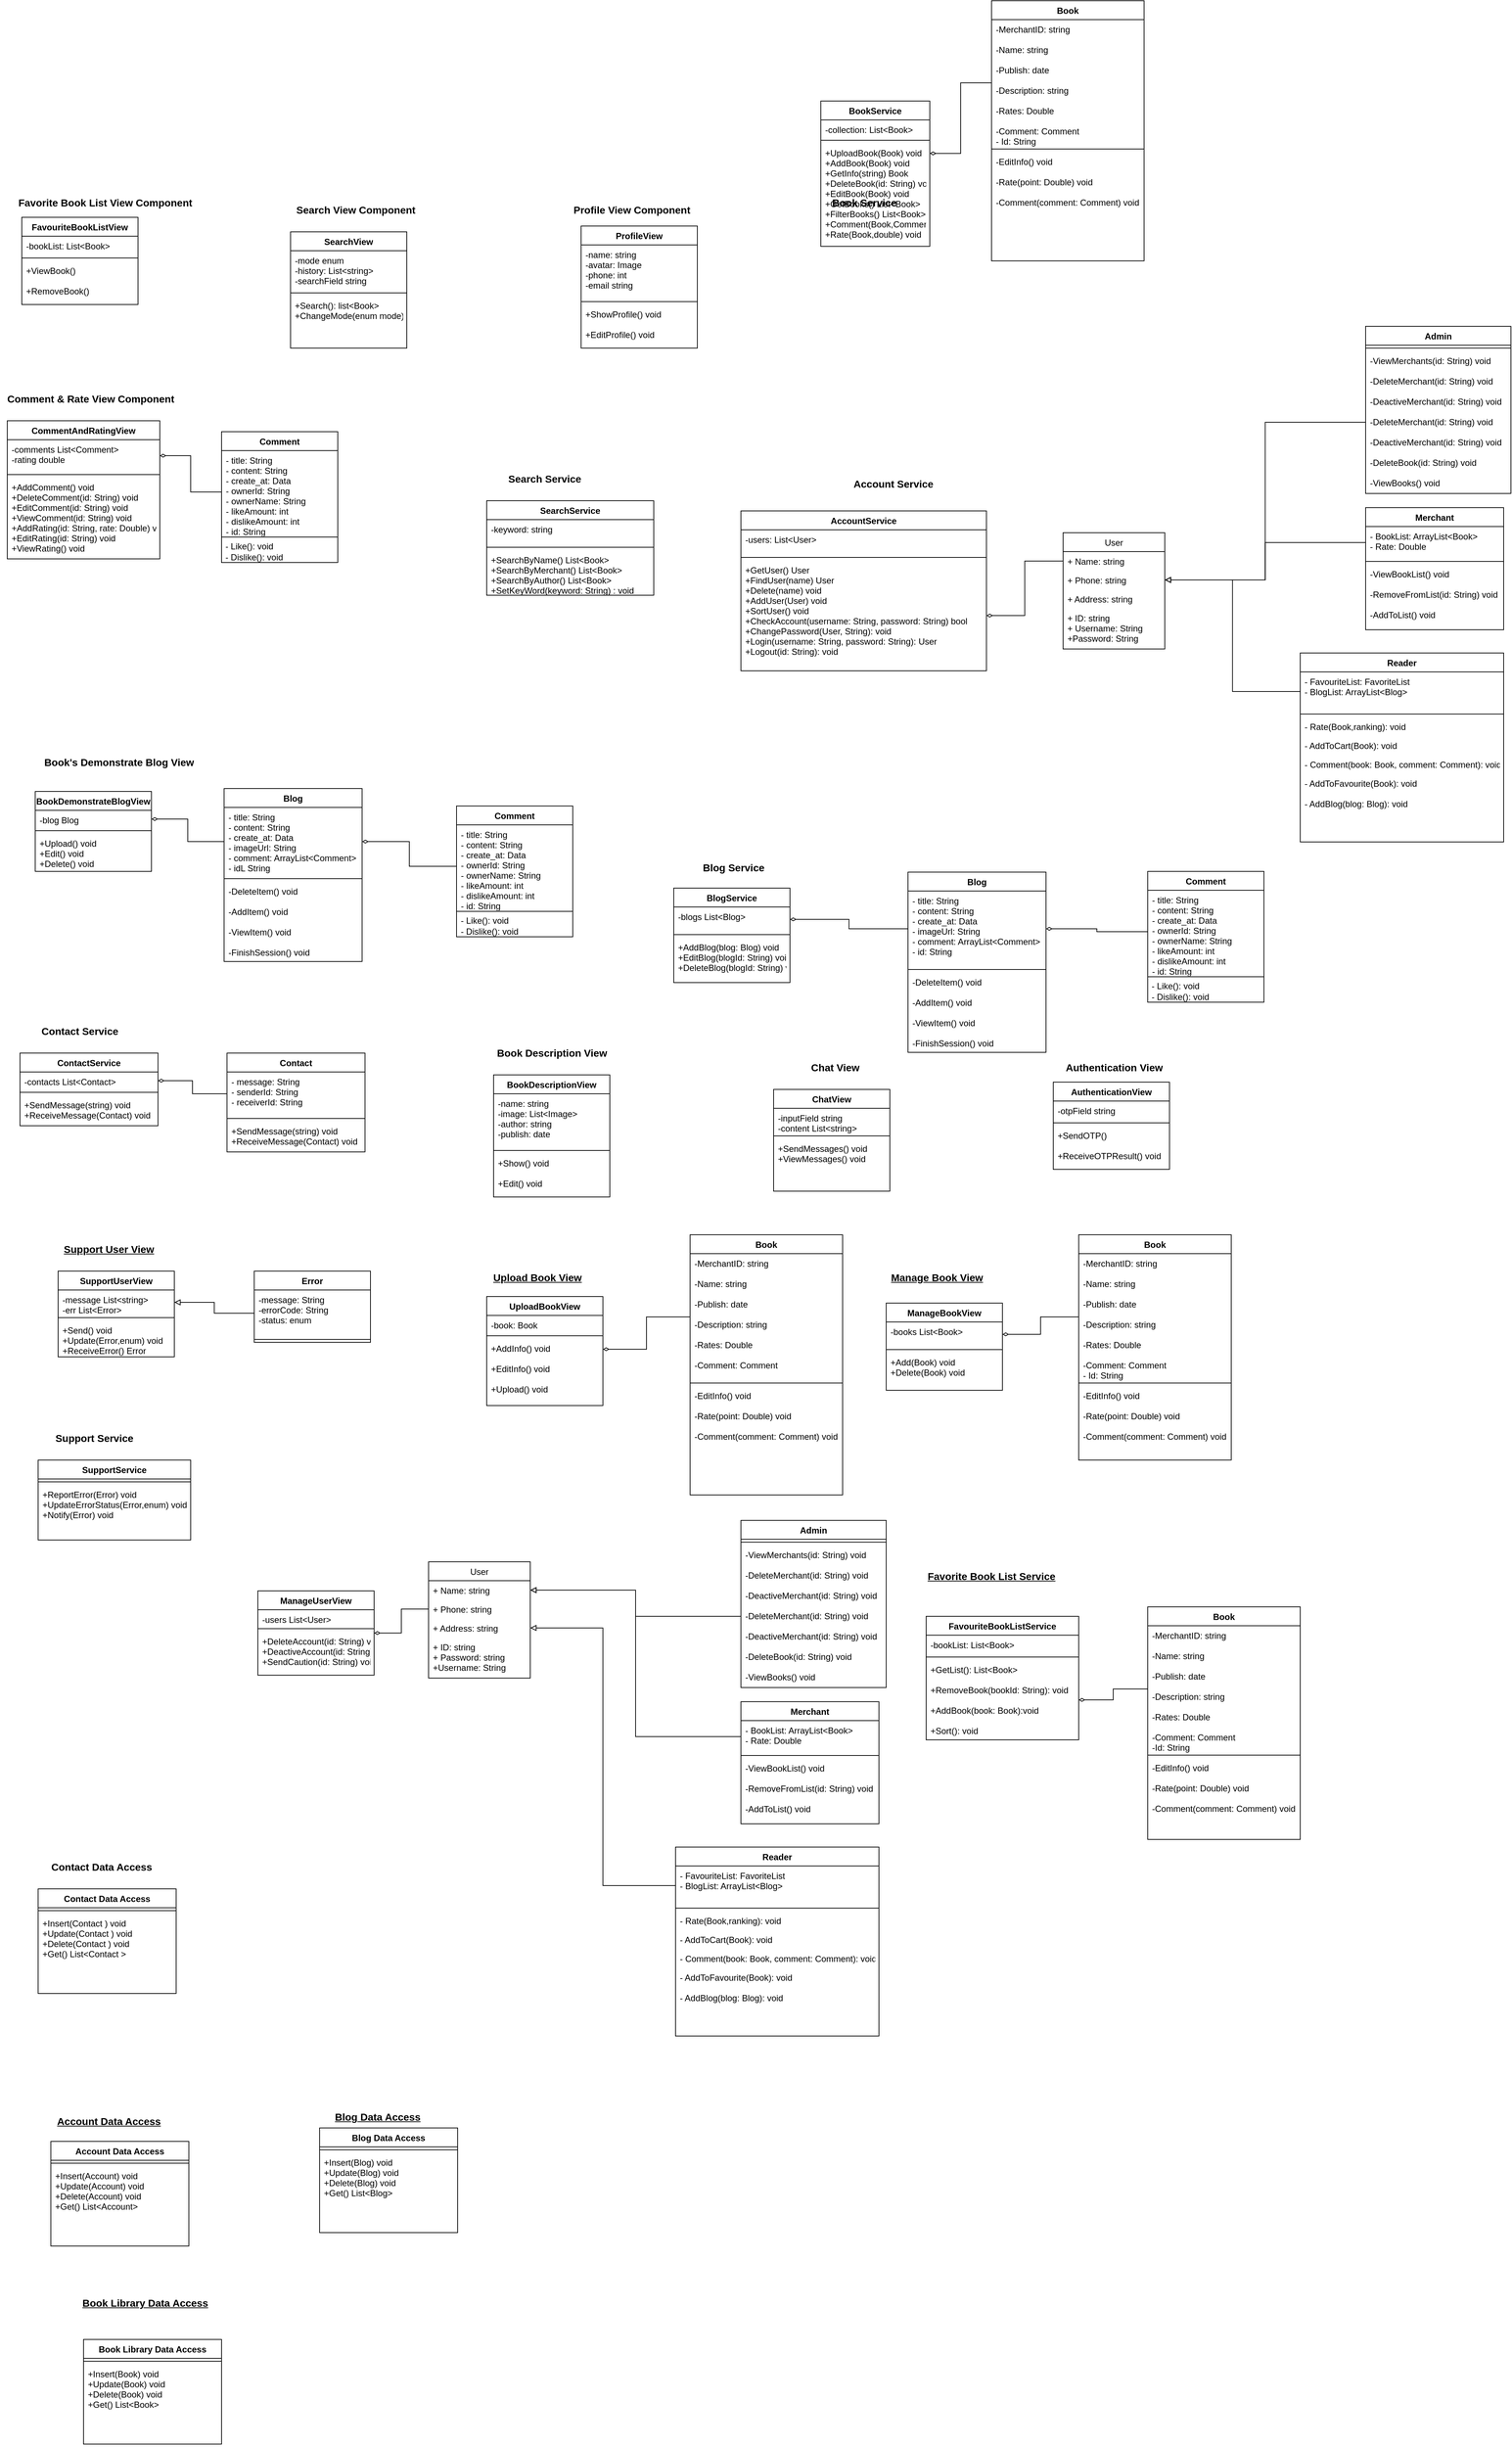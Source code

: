 <mxfile version="12.3.3" type="google" pages="1"><diagram id="38MQVK8xFSHcD2yohgl3" name="Page-1"><mxGraphModel dx="2703" dy="2783" grid="1" gridSize="10" guides="1" tooltips="1" connect="1" arrows="1" fold="1" page="1" pageScale="1" pageWidth="850" pageHeight="1100" math="0" shadow="0"><root><mxCell id="0"/><mxCell id="1" parent="0"/><mxCell id="vZZTt803nOGvk4OPV88e-1" value="Favorite Book List View Component" style="text;html=1;strokeColor=none;fillColor=none;align=center;verticalAlign=middle;whiteSpace=wrap;rounded=0;fontSize=14;fontStyle=1" parent="1" vertex="1"><mxGeometry x="20" y="20" width="270" height="20" as="geometry"/></mxCell><mxCell id="vZZTt803nOGvk4OPV88e-2" value="FavouriteBookListView" style="swimlane;fontStyle=1;align=center;verticalAlign=top;childLayout=stackLayout;horizontal=1;startSize=26;horizontalStack=0;resizeParent=1;resizeParentMax=0;resizeLast=0;collapsible=1;marginBottom=0;" parent="1" vertex="1"><mxGeometry x="40" y="50" width="160" height="120" as="geometry"/></mxCell><mxCell id="vZZTt803nOGvk4OPV88e-3" value="-bookList: List&lt;Book&gt;" style="text;strokeColor=none;fillColor=none;align=left;verticalAlign=top;spacingLeft=4;spacingRight=4;overflow=hidden;rotatable=0;points=[[0,0.5],[1,0.5]];portConstraint=eastwest;" parent="vZZTt803nOGvk4OPV88e-2" vertex="1"><mxGeometry y="26" width="160" height="26" as="geometry"/></mxCell><mxCell id="vZZTt803nOGvk4OPV88e-4" value="" style="line;strokeWidth=1;fillColor=none;align=left;verticalAlign=middle;spacingTop=-1;spacingLeft=3;spacingRight=3;rotatable=0;labelPosition=right;points=[];portConstraint=eastwest;" parent="vZZTt803nOGvk4OPV88e-2" vertex="1"><mxGeometry y="52" width="160" height="8" as="geometry"/></mxCell><mxCell id="vZZTt803nOGvk4OPV88e-5" value="+ViewBook()&#10;&#10;+RemoveBook()" style="text;strokeColor=none;fillColor=none;align=left;verticalAlign=top;spacingLeft=4;spacingRight=4;overflow=hidden;rotatable=0;points=[[0,0.5],[1,0.5]];portConstraint=eastwest;" parent="vZZTt803nOGvk4OPV88e-2" vertex="1"><mxGeometry y="60" width="160" height="60" as="geometry"/></mxCell><mxCell id="vZZTt803nOGvk4OPV88e-11" value="Profile View Component" style="text;html=1;strokeColor=none;fillColor=none;align=center;verticalAlign=middle;whiteSpace=wrap;rounded=0;fontSize=14;fontStyle=1" parent="1" vertex="1"><mxGeometry x="780" y="30" width="200" height="20" as="geometry"/></mxCell><mxCell id="vZZTt803nOGvk4OPV88e-12" value="ProfileView" style="swimlane;fontStyle=1;align=center;verticalAlign=top;childLayout=stackLayout;horizontal=1;startSize=26;horizontalStack=0;resizeParent=1;resizeParentMax=0;resizeLast=0;collapsible=1;marginBottom=0;" parent="1" vertex="1"><mxGeometry x="810" y="62" width="160" height="168" as="geometry"/></mxCell><mxCell id="vZZTt803nOGvk4OPV88e-13" value="-name: string&#10;-avatar: Image&#10;-phone: int&#10;-email string" style="text;strokeColor=none;fillColor=none;align=left;verticalAlign=top;spacingLeft=4;spacingRight=4;overflow=hidden;rotatable=0;points=[[0,0.5],[1,0.5]];portConstraint=eastwest;" parent="vZZTt803nOGvk4OPV88e-12" vertex="1"><mxGeometry y="26" width="160" height="74" as="geometry"/></mxCell><mxCell id="vZZTt803nOGvk4OPV88e-14" value="" style="line;strokeWidth=1;fillColor=none;align=left;verticalAlign=middle;spacingTop=-1;spacingLeft=3;spacingRight=3;rotatable=0;labelPosition=right;points=[];portConstraint=eastwest;" parent="vZZTt803nOGvk4OPV88e-12" vertex="1"><mxGeometry y="100" width="160" height="8" as="geometry"/></mxCell><mxCell id="vZZTt803nOGvk4OPV88e-15" value="+ShowProfile() void&#10;&#10;+EditProfile() void" style="text;strokeColor=none;fillColor=none;align=left;verticalAlign=top;spacingLeft=4;spacingRight=4;overflow=hidden;rotatable=0;points=[[0,0.5],[1,0.5]];portConstraint=eastwest;" parent="vZZTt803nOGvk4OPV88e-12" vertex="1"><mxGeometry y="108" width="160" height="60" as="geometry"/></mxCell><mxCell id="vZZTt803nOGvk4OPV88e-16" value="Search View Component" style="text;html=1;strokeColor=none;fillColor=none;align=center;verticalAlign=middle;whiteSpace=wrap;rounded=0;fontSize=14;fontStyle=1" parent="1" vertex="1"><mxGeometry x="400" y="30" width="200" height="20" as="geometry"/></mxCell><mxCell id="vZZTt803nOGvk4OPV88e-17" value="SearchView" style="swimlane;fontStyle=1;align=center;verticalAlign=top;childLayout=stackLayout;horizontal=1;startSize=26;horizontalStack=0;resizeParent=1;resizeParentMax=0;resizeLast=0;collapsible=1;marginBottom=0;" parent="1" vertex="1"><mxGeometry x="410" y="70" width="160" height="160" as="geometry"/></mxCell><mxCell id="vZZTt803nOGvk4OPV88e-18" value="-mode enum&#10;-history: List&lt;string&gt;&#10;-searchField string" style="text;strokeColor=none;fillColor=none;align=left;verticalAlign=top;spacingLeft=4;spacingRight=4;overflow=hidden;rotatable=0;points=[[0,0.5],[1,0.5]];portConstraint=eastwest;" parent="vZZTt803nOGvk4OPV88e-17" vertex="1"><mxGeometry y="26" width="160" height="54" as="geometry"/></mxCell><mxCell id="vZZTt803nOGvk4OPV88e-19" value="" style="line;strokeWidth=1;fillColor=none;align=left;verticalAlign=middle;spacingTop=-1;spacingLeft=3;spacingRight=3;rotatable=0;labelPosition=right;points=[];portConstraint=eastwest;" parent="vZZTt803nOGvk4OPV88e-17" vertex="1"><mxGeometry y="80" width="160" height="8" as="geometry"/></mxCell><mxCell id="vZZTt803nOGvk4OPV88e-20" value="+Search(): list&lt;Book&gt;&#10;+ChangeMode(enum mode)" style="text;strokeColor=none;fillColor=none;align=left;verticalAlign=top;spacingLeft=4;spacingRight=4;overflow=hidden;rotatable=0;points=[[0,0.5],[1,0.5]];portConstraint=eastwest;" parent="vZZTt803nOGvk4OPV88e-17" vertex="1"><mxGeometry y="88" width="160" height="72" as="geometry"/></mxCell><mxCell id="vZZTt803nOGvk4OPV88e-26" value="Comment &amp;amp; Rate View Component" style="text;html=1;strokeColor=none;fillColor=none;align=center;verticalAlign=middle;whiteSpace=wrap;rounded=0;fontSize=14;fontStyle=1" parent="1" vertex="1"><mxGeometry x="10" y="290" width="250" height="20" as="geometry"/></mxCell><mxCell id="vZZTt803nOGvk4OPV88e-27" value="CommentAndRatingView" style="swimlane;fontStyle=1;align=center;verticalAlign=top;childLayout=stackLayout;horizontal=1;startSize=26;horizontalStack=0;resizeParent=1;resizeParentMax=0;resizeLast=0;collapsible=1;marginBottom=0;" parent="1" vertex="1"><mxGeometry x="20" y="330" width="210" height="190" as="geometry"/></mxCell><mxCell id="vZZTt803nOGvk4OPV88e-28" value="-comments List&lt;Comment&gt;&#10;-rating double" style="text;strokeColor=none;fillColor=none;align=left;verticalAlign=top;spacingLeft=4;spacingRight=4;overflow=hidden;rotatable=0;points=[[0,0.5],[1,0.5]];portConstraint=eastwest;" parent="vZZTt803nOGvk4OPV88e-27" vertex="1"><mxGeometry y="26" width="210" height="44" as="geometry"/></mxCell><mxCell id="vZZTt803nOGvk4OPV88e-29" value="" style="line;strokeWidth=1;fillColor=none;align=left;verticalAlign=middle;spacingTop=-1;spacingLeft=3;spacingRight=3;rotatable=0;labelPosition=right;points=[];portConstraint=eastwest;" parent="vZZTt803nOGvk4OPV88e-27" vertex="1"><mxGeometry y="70" width="210" height="8" as="geometry"/></mxCell><mxCell id="vZZTt803nOGvk4OPV88e-30" value="+AddComment() void&#10;+DeleteComment(id: String) void&#10;+EditComment(id: String) void&#10;+ViewComment(id: String) void&#10;+AddRating(id: String, rate: Double) void&#10;+EditRating(id: String) void&#10;+ViewRating() void" style="text;strokeColor=none;fillColor=none;align=left;verticalAlign=top;spacingLeft=4;spacingRight=4;overflow=hidden;rotatable=0;points=[[0,0.5],[1,0.5]];portConstraint=eastwest;" parent="vZZTt803nOGvk4OPV88e-27" vertex="1"><mxGeometry y="78" width="210" height="112" as="geometry"/></mxCell><mxCell id="vZZTt803nOGvk4OPV88e-31" value="Comment" style="swimlane;fontStyle=1;align=center;verticalAlign=top;childLayout=stackLayout;horizontal=1;startSize=26;horizontalStack=0;resizeParent=1;resizeParentMax=0;resizeLast=0;collapsible=1;marginBottom=0;" parent="1" vertex="1"><mxGeometry x="315" y="345" width="160" height="180" as="geometry"/></mxCell><mxCell id="vZZTt803nOGvk4OPV88e-32" value="- title: String&#10;- content: String&#10;- create_at: Data&#10;- ownerId: String&#10;- ownerName: String&#10;- likeAmount: int&#10;- dislikeAmount: int&#10;- id: String" style="text;strokeColor=none;fillColor=none;align=left;verticalAlign=top;spacingLeft=4;spacingRight=4;overflow=hidden;rotatable=0;points=[[0,0.5],[1,0.5]];portConstraint=eastwest;" parent="vZZTt803nOGvk4OPV88e-31" vertex="1"><mxGeometry y="26" width="160" height="114" as="geometry"/></mxCell><mxCell id="vZZTt803nOGvk4OPV88e-33" value="" style="line;strokeWidth=1;fillColor=none;align=left;verticalAlign=middle;spacingTop=-1;spacingLeft=3;spacingRight=3;rotatable=0;labelPosition=right;points=[];portConstraint=eastwest;" parent="vZZTt803nOGvk4OPV88e-31" vertex="1"><mxGeometry y="140" width="160" height="10" as="geometry"/></mxCell><mxCell id="vZZTt803nOGvk4OPV88e-34" value="&amp;nbsp;- Like(): void&lt;br&gt;&amp;nbsp;- Dislike(): void&lt;br&gt;" style="text;html=1;align=left;verticalAlign=middle;resizable=0;points=[];;autosize=1;" parent="vZZTt803nOGvk4OPV88e-31" vertex="1"><mxGeometry y="150" width="160" height="30" as="geometry"/></mxCell><mxCell id="vZZTt803nOGvk4OPV88e-35" style="edgeStyle=orthogonalEdgeStyle;rounded=0;orthogonalLoop=1;jettySize=auto;html=1;exitX=0;exitY=0.5;exitDx=0;exitDy=0;entryX=1;entryY=0.5;entryDx=0;entryDy=0;startArrow=none;startFill=0;endArrow=diamondThin;endFill=0;fontSize=14;" parent="1" source="vZZTt803nOGvk4OPV88e-32" target="vZZTt803nOGvk4OPV88e-28" edge="1"><mxGeometry relative="1" as="geometry"/></mxCell><mxCell id="vZZTt803nOGvk4OPV88e-36" value="Book's Demonstrate Blog View" style="text;html=1;strokeColor=none;fillColor=none;align=center;verticalAlign=middle;whiteSpace=wrap;rounded=0;fontSize=14;fontStyle=1" parent="1" vertex="1"><mxGeometry x="48.5" y="790" width="250" height="20" as="geometry"/></mxCell><mxCell id="vZZTt803nOGvk4OPV88e-37" value="BookDemonstrateBlogView" style="swimlane;fontStyle=1;align=center;verticalAlign=top;childLayout=stackLayout;horizontal=1;startSize=26;horizontalStack=0;resizeParent=1;resizeParentMax=0;resizeLast=0;collapsible=1;marginBottom=0;" parent="1" vertex="1"><mxGeometry x="58.5" y="840" width="160" height="110" as="geometry"/></mxCell><mxCell id="vZZTt803nOGvk4OPV88e-38" value="-blog Blog" style="text;strokeColor=none;fillColor=none;align=left;verticalAlign=top;spacingLeft=4;spacingRight=4;overflow=hidden;rotatable=0;points=[[0,0.5],[1,0.5]];portConstraint=eastwest;" parent="vZZTt803nOGvk4OPV88e-37" vertex="1"><mxGeometry y="26" width="160" height="24" as="geometry"/></mxCell><mxCell id="vZZTt803nOGvk4OPV88e-39" value="" style="line;strokeWidth=1;fillColor=none;align=left;verticalAlign=middle;spacingTop=-1;spacingLeft=3;spacingRight=3;rotatable=0;labelPosition=right;points=[];portConstraint=eastwest;" parent="vZZTt803nOGvk4OPV88e-37" vertex="1"><mxGeometry y="50" width="160" height="8" as="geometry"/></mxCell><mxCell id="vZZTt803nOGvk4OPV88e-40" value="+Upload() void&#10;+Edit() void&#10;+Delete() void" style="text;strokeColor=none;fillColor=none;align=left;verticalAlign=top;spacingLeft=4;spacingRight=4;overflow=hidden;rotatable=0;points=[[0,0.5],[1,0.5]];portConstraint=eastwest;" parent="vZZTt803nOGvk4OPV88e-37" vertex="1"><mxGeometry y="58" width="160" height="52" as="geometry"/></mxCell><mxCell id="vZZTt803nOGvk4OPV88e-41" value="Blog" style="swimlane;fontStyle=1;align=center;verticalAlign=top;childLayout=stackLayout;horizontal=1;startSize=26;horizontalStack=0;resizeParent=1;resizeParentMax=0;resizeLast=0;collapsible=1;marginBottom=0;" parent="1" vertex="1"><mxGeometry x="318.5" y="836" width="190" height="238" as="geometry"/></mxCell><mxCell id="vZZTt803nOGvk4OPV88e-42" value="- title: String&#10;- content: String&#10;- create_at: Data&#10;- imageUrl: String&#10;- comment: ArrayList&lt;Comment&gt;&#10;- idL String" style="text;strokeColor=none;fillColor=none;align=left;verticalAlign=top;spacingLeft=4;spacingRight=4;overflow=hidden;rotatable=0;points=[[0,0.5],[1,0.5]];portConstraint=eastwest;" parent="vZZTt803nOGvk4OPV88e-41" vertex="1"><mxGeometry y="26" width="190" height="94" as="geometry"/></mxCell><mxCell id="vZZTt803nOGvk4OPV88e-43" value="" style="line;strokeWidth=1;fillColor=none;align=left;verticalAlign=middle;spacingTop=-1;spacingLeft=3;spacingRight=3;rotatable=0;labelPosition=right;points=[];portConstraint=eastwest;" parent="vZZTt803nOGvk4OPV88e-41" vertex="1"><mxGeometry y="120" width="190" height="8" as="geometry"/></mxCell><mxCell id="vZZTt803nOGvk4OPV88e-44" value="-DeleteItem() void&#10;&#10;-AddItem() void&#10;&#10;-ViewItem() void&#10;&#10;-FinishSession() void" style="text;strokeColor=none;fillColor=none;align=left;verticalAlign=top;spacingLeft=4;spacingRight=4;overflow=hidden;rotatable=0;points=[[0,0.5],[1,0.5]];portConstraint=eastwest;" parent="vZZTt803nOGvk4OPV88e-41" vertex="1"><mxGeometry y="128" width="190" height="110" as="geometry"/></mxCell><mxCell id="vZZTt803nOGvk4OPV88e-45" style="edgeStyle=orthogonalEdgeStyle;rounded=0;orthogonalLoop=1;jettySize=auto;html=1;exitX=0;exitY=0.5;exitDx=0;exitDy=0;entryX=1;entryY=0.5;entryDx=0;entryDy=0;startArrow=none;startFill=0;endArrow=diamondThin;endFill=0;fontSize=14;" parent="1" source="vZZTt803nOGvk4OPV88e-42" target="vZZTt803nOGvk4OPV88e-38" edge="1"><mxGeometry relative="1" as="geometry"/></mxCell><mxCell id="vZZTt803nOGvk4OPV88e-50" style="edgeStyle=orthogonalEdgeStyle;rounded=0;orthogonalLoop=1;jettySize=auto;html=1;exitX=0;exitY=0.5;exitDx=0;exitDy=0;startArrow=none;startFill=0;endArrow=diamondThin;endFill=0;fontSize=14;" parent="1" source="cSLiUOiH1BrJRZRdFRzr-3" target="vZZTt803nOGvk4OPV88e-42" edge="1"><mxGeometry relative="1" as="geometry"><mxPoint x="615.167" y="913.333" as="sourcePoint"/></mxGeometry></mxCell><mxCell id="vZZTt803nOGvk4OPV88e-124" value="Book Description View" style="text;html=1;strokeColor=none;fillColor=none;align=center;verticalAlign=middle;whiteSpace=wrap;rounded=0;fontSize=14;fontStyle=1" parent="1" vertex="1"><mxGeometry x="650" y="1190" width="240" height="20" as="geometry"/></mxCell><mxCell id="vZZTt803nOGvk4OPV88e-125" value="BookDescriptionView" style="swimlane;fontStyle=1;align=center;verticalAlign=top;childLayout=stackLayout;horizontal=1;startSize=26;horizontalStack=0;resizeParent=1;resizeParentMax=0;resizeLast=0;collapsible=1;marginBottom=0;" parent="1" vertex="1"><mxGeometry x="689.5" y="1230" width="160" height="168" as="geometry"/></mxCell><mxCell id="vZZTt803nOGvk4OPV88e-126" value="-name: string&#10;-image: List&lt;Image&gt;&#10;-author: string&#10;-publish: date" style="text;strokeColor=none;fillColor=none;align=left;verticalAlign=top;spacingLeft=4;spacingRight=4;overflow=hidden;rotatable=0;points=[[0,0.5],[1,0.5]];portConstraint=eastwest;" parent="vZZTt803nOGvk4OPV88e-125" vertex="1"><mxGeometry y="26" width="160" height="74" as="geometry"/></mxCell><mxCell id="vZZTt803nOGvk4OPV88e-127" value="" style="line;strokeWidth=1;fillColor=none;align=left;verticalAlign=middle;spacingTop=-1;spacingLeft=3;spacingRight=3;rotatable=0;labelPosition=right;points=[];portConstraint=eastwest;" parent="vZZTt803nOGvk4OPV88e-125" vertex="1"><mxGeometry y="100" width="160" height="8" as="geometry"/></mxCell><mxCell id="vZZTt803nOGvk4OPV88e-128" value="+Show() void&#10;&#10;+Edit() void" style="text;strokeColor=none;fillColor=none;align=left;verticalAlign=top;spacingLeft=4;spacingRight=4;overflow=hidden;rotatable=0;points=[[0,0.5],[1,0.5]];portConstraint=eastwest;" parent="vZZTt803nOGvk4OPV88e-125" vertex="1"><mxGeometry y="108" width="160" height="60" as="geometry"/></mxCell><mxCell id="vZZTt803nOGvk4OPV88e-129" value="Chat View" style="text;html=1;strokeColor=none;fillColor=none;align=center;verticalAlign=middle;whiteSpace=wrap;rounded=0;fontSize=14;fontStyle=1" parent="1" vertex="1"><mxGeometry x="1050" y="1210" width="220" height="20" as="geometry"/></mxCell><mxCell id="vZZTt803nOGvk4OPV88e-130" value="ChatView" style="swimlane;fontStyle=1;align=center;verticalAlign=top;childLayout=stackLayout;horizontal=1;startSize=26;horizontalStack=0;resizeParent=1;resizeParentMax=0;resizeLast=0;collapsible=1;marginBottom=0;" parent="1" vertex="1"><mxGeometry x="1075" y="1250" width="160" height="140" as="geometry"/></mxCell><mxCell id="vZZTt803nOGvk4OPV88e-131" value="-inputField string&#10;-content List&lt;string&gt;" style="text;strokeColor=none;fillColor=none;align=left;verticalAlign=top;spacingLeft=4;spacingRight=4;overflow=hidden;rotatable=0;points=[[0,0.5],[1,0.5]];portConstraint=eastwest;" parent="vZZTt803nOGvk4OPV88e-130" vertex="1"><mxGeometry y="26" width="160" height="34" as="geometry"/></mxCell><mxCell id="vZZTt803nOGvk4OPV88e-132" value="" style="line;strokeWidth=1;fillColor=none;align=left;verticalAlign=middle;spacingTop=-1;spacingLeft=3;spacingRight=3;rotatable=0;labelPosition=right;points=[];portConstraint=eastwest;" parent="vZZTt803nOGvk4OPV88e-130" vertex="1"><mxGeometry y="60" width="160" height="8" as="geometry"/></mxCell><mxCell id="vZZTt803nOGvk4OPV88e-133" value="+SendMessages() void&#10;+ViewMessages() void" style="text;strokeColor=none;fillColor=none;align=left;verticalAlign=top;spacingLeft=4;spacingRight=4;overflow=hidden;rotatable=0;points=[[0,0.5],[1,0.5]];portConstraint=eastwest;" parent="vZZTt803nOGvk4OPV88e-130" vertex="1"><mxGeometry y="68" width="160" height="72" as="geometry"/></mxCell><mxCell id="vZZTt803nOGvk4OPV88e-134" value="Authentication View" style="text;html=1;strokeColor=none;fillColor=none;align=center;verticalAlign=middle;whiteSpace=wrap;rounded=0;fontSize=14;fontStyle=1" parent="1" vertex="1"><mxGeometry x="1423.5" y="1210" width="240" height="20" as="geometry"/></mxCell><mxCell id="vZZTt803nOGvk4OPV88e-135" value="AuthenticationView" style="swimlane;fontStyle=1;align=center;verticalAlign=top;childLayout=stackLayout;horizontal=1;startSize=26;horizontalStack=0;resizeParent=1;resizeParentMax=0;resizeLast=0;collapsible=1;marginBottom=0;" parent="1" vertex="1"><mxGeometry x="1460" y="1240" width="160" height="120" as="geometry"/></mxCell><mxCell id="vZZTt803nOGvk4OPV88e-136" value="-otpField string" style="text;strokeColor=none;fillColor=none;align=left;verticalAlign=top;spacingLeft=4;spacingRight=4;overflow=hidden;rotatable=0;points=[[0,0.5],[1,0.5]];portConstraint=eastwest;" parent="vZZTt803nOGvk4OPV88e-135" vertex="1"><mxGeometry y="26" width="160" height="26" as="geometry"/></mxCell><mxCell id="vZZTt803nOGvk4OPV88e-137" value="" style="line;strokeWidth=1;fillColor=none;align=left;verticalAlign=middle;spacingTop=-1;spacingLeft=3;spacingRight=3;rotatable=0;labelPosition=right;points=[];portConstraint=eastwest;" parent="vZZTt803nOGvk4OPV88e-135" vertex="1"><mxGeometry y="52" width="160" height="8" as="geometry"/></mxCell><mxCell id="vZZTt803nOGvk4OPV88e-138" value="+SendOTP()&#10;&#10;+ReceiveOTPResult() void" style="text;strokeColor=none;fillColor=none;align=left;verticalAlign=top;spacingLeft=4;spacingRight=4;overflow=hidden;rotatable=0;points=[[0,0.5],[1,0.5]];portConstraint=eastwest;" parent="vZZTt803nOGvk4OPV88e-135" vertex="1"><mxGeometry y="60" width="160" height="60" as="geometry"/></mxCell><mxCell id="vZZTt803nOGvk4OPV88e-139" value="&lt;u&gt;Upload Book View&lt;/u&gt;" style="text;html=1;strokeColor=none;fillColor=none;align=center;verticalAlign=middle;whiteSpace=wrap;rounded=0;fontSize=14;fontStyle=1" parent="1" vertex="1"><mxGeometry x="630" y="1499" width="240" height="20" as="geometry"/></mxCell><mxCell id="vZZTt803nOGvk4OPV88e-140" value="UploadBookView" style="swimlane;fontStyle=1;align=center;verticalAlign=top;childLayout=stackLayout;horizontal=1;startSize=26;horizontalStack=0;resizeParent=1;resizeParentMax=0;resizeLast=0;collapsible=1;marginBottom=0;" parent="1" vertex="1"><mxGeometry x="680" y="1535" width="160" height="150" as="geometry"/></mxCell><mxCell id="vZZTt803nOGvk4OPV88e-141" value="-book: Book" style="text;strokeColor=none;fillColor=none;align=left;verticalAlign=top;spacingLeft=4;spacingRight=4;overflow=hidden;rotatable=0;points=[[0,0.5],[1,0.5]];portConstraint=eastwest;" parent="vZZTt803nOGvk4OPV88e-140" vertex="1"><mxGeometry y="26" width="160" height="24" as="geometry"/></mxCell><mxCell id="vZZTt803nOGvk4OPV88e-142" value="" style="line;strokeWidth=1;fillColor=none;align=left;verticalAlign=middle;spacingTop=-1;spacingLeft=3;spacingRight=3;rotatable=0;labelPosition=right;points=[];portConstraint=eastwest;" parent="vZZTt803nOGvk4OPV88e-140" vertex="1"><mxGeometry y="50" width="160" height="8" as="geometry"/></mxCell><mxCell id="vZZTt803nOGvk4OPV88e-143" value="+AddInfo() void&#10;&#10;+EditInfo() void&#10;&#10;+Upload() void" style="text;strokeColor=none;fillColor=none;align=left;verticalAlign=top;spacingLeft=4;spacingRight=4;overflow=hidden;rotatable=0;points=[[0,0.5],[1,0.5]];portConstraint=eastwest;" parent="vZZTt803nOGvk4OPV88e-140" vertex="1"><mxGeometry y="58" width="160" height="92" as="geometry"/></mxCell><mxCell id="vZZTt803nOGvk4OPV88e-144" value="Book" style="swimlane;fontStyle=1;align=center;verticalAlign=top;childLayout=stackLayout;horizontal=1;startSize=26;horizontalStack=0;resizeParent=1;resizeParentMax=0;resizeLast=0;collapsible=1;marginBottom=0;" parent="1" vertex="1"><mxGeometry x="960" y="1450" width="210" height="358" as="geometry"/></mxCell><mxCell id="vZZTt803nOGvk4OPV88e-145" value="-MerchantID: string&#10;&#10;-Name: string&#10;&#10;-Publish: date&#10;&#10;-Description: string&#10;&#10;-Rates: Double&#10;&#10;-Comment: Comment" style="text;strokeColor=none;fillColor=none;align=left;verticalAlign=top;spacingLeft=4;spacingRight=4;overflow=hidden;rotatable=0;points=[[0,0.5],[1,0.5]];portConstraint=eastwest;" parent="vZZTt803nOGvk4OPV88e-144" vertex="1"><mxGeometry y="26" width="210" height="174" as="geometry"/></mxCell><mxCell id="vZZTt803nOGvk4OPV88e-146" value="" style="line;strokeWidth=1;fillColor=none;align=left;verticalAlign=middle;spacingTop=-1;spacingLeft=3;spacingRight=3;rotatable=0;labelPosition=right;points=[];portConstraint=eastwest;" parent="vZZTt803nOGvk4OPV88e-144" vertex="1"><mxGeometry y="200" width="210" height="8" as="geometry"/></mxCell><mxCell id="vZZTt803nOGvk4OPV88e-147" value="-EditInfo() void&#10;&#10;-Rate(point: Double) void&#10;&#10;-Comment(comment: Comment) void" style="text;strokeColor=none;fillColor=none;align=left;verticalAlign=top;spacingLeft=4;spacingRight=4;overflow=hidden;rotatable=0;points=[[0,0.5],[1,0.5]];portConstraint=eastwest;" parent="vZZTt803nOGvk4OPV88e-144" vertex="1"><mxGeometry y="208" width="210" height="150" as="geometry"/></mxCell><mxCell id="vZZTt803nOGvk4OPV88e-148" style="edgeStyle=orthogonalEdgeStyle;rounded=0;orthogonalLoop=1;jettySize=auto;html=1;exitX=0;exitY=0.5;exitDx=0;exitDy=0;entryX=1;entryY=0.158;entryDx=0;entryDy=0;startArrow=none;startFill=0;endArrow=diamondThin;endFill=0;fontSize=14;entryPerimeter=0;" parent="1" source="vZZTt803nOGvk4OPV88e-145" target="vZZTt803nOGvk4OPV88e-143" edge="1"><mxGeometry relative="1" as="geometry"><mxPoint x="882.5" y="1636.5" as="targetPoint"/></mxGeometry></mxCell><mxCell id="vZZTt803nOGvk4OPV88e-149" value="&lt;u&gt;Manage Book View&lt;/u&gt;" style="text;html=1;strokeColor=none;fillColor=none;align=center;verticalAlign=middle;whiteSpace=wrap;rounded=0;fontSize=14;fontStyle=1" parent="1" vertex="1"><mxGeometry x="1180" y="1499" width="240" height="20" as="geometry"/></mxCell><mxCell id="vZZTt803nOGvk4OPV88e-150" value="ManageBookView" style="swimlane;fontStyle=1;align=center;verticalAlign=top;childLayout=stackLayout;horizontal=1;startSize=26;horizontalStack=0;resizeParent=1;resizeParentMax=0;resizeLast=0;collapsible=1;marginBottom=0;" parent="1" vertex="1"><mxGeometry x="1230" y="1544" width="160" height="120" as="geometry"/></mxCell><mxCell id="vZZTt803nOGvk4OPV88e-151" value="-books List&lt;Book&gt;&#10;" style="text;strokeColor=none;fillColor=none;align=left;verticalAlign=top;spacingLeft=4;spacingRight=4;overflow=hidden;rotatable=0;points=[[0,0.5],[1,0.5]];portConstraint=eastwest;" parent="vZZTt803nOGvk4OPV88e-150" vertex="1"><mxGeometry y="26" width="160" height="34" as="geometry"/></mxCell><mxCell id="vZZTt803nOGvk4OPV88e-152" value="" style="line;strokeWidth=1;fillColor=none;align=left;verticalAlign=middle;spacingTop=-1;spacingLeft=3;spacingRight=3;rotatable=0;labelPosition=right;points=[];portConstraint=eastwest;" parent="vZZTt803nOGvk4OPV88e-150" vertex="1"><mxGeometry y="60" width="160" height="8" as="geometry"/></mxCell><mxCell id="vZZTt803nOGvk4OPV88e-153" value="+Add(Book) void&#10;+Delete(Book) void&#10;" style="text;strokeColor=none;fillColor=none;align=left;verticalAlign=top;spacingLeft=4;spacingRight=4;overflow=hidden;rotatable=0;points=[[0,0.5],[1,0.5]];portConstraint=eastwest;" parent="vZZTt803nOGvk4OPV88e-150" vertex="1"><mxGeometry y="68" width="160" height="52" as="geometry"/></mxCell><mxCell id="vZZTt803nOGvk4OPV88e-154" value="Book" style="swimlane;fontStyle=1;align=center;verticalAlign=top;childLayout=stackLayout;horizontal=1;startSize=26;horizontalStack=0;resizeParent=1;resizeParentMax=0;resizeLast=0;collapsible=1;marginBottom=0;" parent="1" vertex="1"><mxGeometry x="1495" y="1450" width="210" height="310" as="geometry"/></mxCell><mxCell id="vZZTt803nOGvk4OPV88e-155" value="-MerchantID: string&#10;&#10;-Name: string&#10;&#10;-Publish: date&#10;&#10;-Description: string&#10;&#10;-Rates: Double&#10;&#10;-Comment: Comment&#10;- Id: String" style="text;strokeColor=none;fillColor=none;align=left;verticalAlign=top;spacingLeft=4;spacingRight=4;overflow=hidden;rotatable=0;points=[[0,0.5],[1,0.5]];portConstraint=eastwest;" parent="vZZTt803nOGvk4OPV88e-154" vertex="1"><mxGeometry y="26" width="210" height="174" as="geometry"/></mxCell><mxCell id="vZZTt803nOGvk4OPV88e-156" value="" style="line;strokeWidth=1;fillColor=none;align=left;verticalAlign=middle;spacingTop=-1;spacingLeft=3;spacingRight=3;rotatable=0;labelPosition=right;points=[];portConstraint=eastwest;" parent="vZZTt803nOGvk4OPV88e-154" vertex="1"><mxGeometry y="200" width="210" height="8" as="geometry"/></mxCell><mxCell id="vZZTt803nOGvk4OPV88e-157" value="-EditInfo() void&#10;&#10;-Rate(point: Double) void&#10;&#10;-Comment(comment: Comment) void" style="text;strokeColor=none;fillColor=none;align=left;verticalAlign=top;spacingLeft=4;spacingRight=4;overflow=hidden;rotatable=0;points=[[0,0.5],[1,0.5]];portConstraint=eastwest;" parent="vZZTt803nOGvk4OPV88e-154" vertex="1"><mxGeometry y="208" width="210" height="102" as="geometry"/></mxCell><mxCell id="vZZTt803nOGvk4OPV88e-158" style="edgeStyle=orthogonalEdgeStyle;rounded=0;orthogonalLoop=1;jettySize=auto;html=1;exitX=0;exitY=0.5;exitDx=0;exitDy=0;entryX=1;entryY=0.5;entryDx=0;entryDy=0;startArrow=none;startFill=0;endArrow=diamondThin;endFill=0;fontSize=14;" parent="1" source="vZZTt803nOGvk4OPV88e-155" target="vZZTt803nOGvk4OPV88e-151" edge="1"><mxGeometry relative="1" as="geometry"><mxPoint x="1390" y="1630.5" as="targetPoint"/></mxGeometry></mxCell><mxCell id="vZZTt803nOGvk4OPV88e-159" value="&lt;u&gt;Support User View&lt;/u&gt;" style="text;html=1;strokeColor=none;fillColor=none;align=center;verticalAlign=middle;whiteSpace=wrap;rounded=0;fontSize=14;fontStyle=1" parent="1" vertex="1"><mxGeometry x="40" y="1459.5" width="240" height="20" as="geometry"/></mxCell><mxCell id="vZZTt803nOGvk4OPV88e-160" value="SupportUserView" style="swimlane;fontStyle=1;align=center;verticalAlign=top;childLayout=stackLayout;horizontal=1;startSize=26;horizontalStack=0;resizeParent=1;resizeParentMax=0;resizeLast=0;collapsible=1;marginBottom=0;" parent="1" vertex="1"><mxGeometry x="90" y="1500" width="160" height="118" as="geometry"/></mxCell><mxCell id="vZZTt803nOGvk4OPV88e-161" value="-message List&lt;string&gt;&#10;-err List&lt;Error&gt;" style="text;strokeColor=none;fillColor=none;align=left;verticalAlign=top;spacingLeft=4;spacingRight=4;overflow=hidden;rotatable=0;points=[[0,0.5],[1,0.5]];portConstraint=eastwest;" parent="vZZTt803nOGvk4OPV88e-160" vertex="1"><mxGeometry y="26" width="160" height="34" as="geometry"/></mxCell><mxCell id="vZZTt803nOGvk4OPV88e-162" value="" style="line;strokeWidth=1;fillColor=none;align=left;verticalAlign=middle;spacingTop=-1;spacingLeft=3;spacingRight=3;rotatable=0;labelPosition=right;points=[];portConstraint=eastwest;" parent="vZZTt803nOGvk4OPV88e-160" vertex="1"><mxGeometry y="60" width="160" height="8" as="geometry"/></mxCell><mxCell id="vZZTt803nOGvk4OPV88e-163" value="+Send() void&#10;+Update(Error,enum) void&#10;+ReceiveError() Error" style="text;strokeColor=none;fillColor=none;align=left;verticalAlign=top;spacingLeft=4;spacingRight=4;overflow=hidden;rotatable=0;points=[[0,0.5],[1,0.5]];portConstraint=eastwest;" parent="vZZTt803nOGvk4OPV88e-160" vertex="1"><mxGeometry y="68" width="160" height="50" as="geometry"/></mxCell><mxCell id="vZZTt803nOGvk4OPV88e-164" value="Error" style="swimlane;fontStyle=1;align=center;verticalAlign=top;childLayout=stackLayout;horizontal=1;startSize=26;horizontalStack=0;resizeParent=1;resizeParentMax=0;resizeLast=0;collapsible=1;marginBottom=0;" parent="1" vertex="1"><mxGeometry x="360" y="1500" width="160" height="98" as="geometry"/></mxCell><mxCell id="vZZTt803nOGvk4OPV88e-165" value="-message: String&#10;-errorCode: String&#10;-status: enum" style="text;strokeColor=none;fillColor=none;align=left;verticalAlign=top;spacingLeft=4;spacingRight=4;overflow=hidden;rotatable=0;points=[[0,0.5],[1,0.5]];portConstraint=eastwest;" parent="vZZTt803nOGvk4OPV88e-164" vertex="1"><mxGeometry y="26" width="160" height="64" as="geometry"/></mxCell><mxCell id="vZZTt803nOGvk4OPV88e-166" value="" style="line;strokeWidth=1;fillColor=none;align=left;verticalAlign=middle;spacingTop=-1;spacingLeft=3;spacingRight=3;rotatable=0;labelPosition=right;points=[];portConstraint=eastwest;" parent="vZZTt803nOGvk4OPV88e-164" vertex="1"><mxGeometry y="90" width="160" height="8" as="geometry"/></mxCell><mxCell id="vZZTt803nOGvk4OPV88e-169" style="edgeStyle=orthogonalEdgeStyle;rounded=0;orthogonalLoop=1;jettySize=auto;html=1;exitX=0;exitY=0.5;exitDx=0;exitDy=0;entryX=1;entryY=0.5;entryDx=0;entryDy=0;startArrow=none;startFill=0;endArrow=block;endFill=0;fontSize=14;" parent="1" source="vZZTt803nOGvk4OPV88e-165" target="vZZTt803nOGvk4OPV88e-161" edge="1"><mxGeometry relative="1" as="geometry"/></mxCell><mxCell id="vZZTt803nOGvk4OPV88e-172" value="ManageUserView" style="swimlane;fontStyle=1;align=center;verticalAlign=top;childLayout=stackLayout;horizontal=1;startSize=26;horizontalStack=0;resizeParent=1;resizeParentMax=0;resizeLast=0;collapsible=1;marginBottom=0;" parent="1" vertex="1"><mxGeometry x="365" y="1940" width="160" height="116" as="geometry"/></mxCell><mxCell id="vZZTt803nOGvk4OPV88e-173" value="-users List&lt;User&gt;" style="text;strokeColor=none;fillColor=none;align=left;verticalAlign=top;spacingLeft=4;spacingRight=4;overflow=hidden;rotatable=0;points=[[0,0.5],[1,0.5]];portConstraint=eastwest;" parent="vZZTt803nOGvk4OPV88e-172" vertex="1"><mxGeometry y="26" width="160" height="22" as="geometry"/></mxCell><mxCell id="vZZTt803nOGvk4OPV88e-174" value="" style="line;strokeWidth=1;fillColor=none;align=left;verticalAlign=middle;spacingTop=-1;spacingLeft=3;spacingRight=3;rotatable=0;labelPosition=right;points=[];portConstraint=eastwest;" parent="vZZTt803nOGvk4OPV88e-172" vertex="1"><mxGeometry y="48" width="160" height="8" as="geometry"/></mxCell><mxCell id="vZZTt803nOGvk4OPV88e-175" value="+DeleteAccount(id: String) void&#10;+DeactiveAccount(id: String) void&#10;+SendCaution(id: String) void" style="text;strokeColor=none;fillColor=none;align=left;verticalAlign=top;spacingLeft=4;spacingRight=4;overflow=hidden;rotatable=0;points=[[0,0.5],[1,0.5]];portConstraint=eastwest;" parent="vZZTt803nOGvk4OPV88e-172" vertex="1"><mxGeometry y="56" width="160" height="60" as="geometry"/></mxCell><mxCell id="vZZTt803nOGvk4OPV88e-176" value="User" style="swimlane;fontStyle=0;childLayout=stackLayout;horizontal=1;startSize=26;fillColor=none;horizontalStack=0;resizeParent=1;resizeParentMax=0;resizeLast=0;collapsible=1;marginBottom=0;" parent="1" vertex="1"><mxGeometry x="600" y="1900" width="140" height="160" as="geometry"/></mxCell><mxCell id="vZZTt803nOGvk4OPV88e-177" value="+ Name: string&#10;" style="text;strokeColor=none;fillColor=none;align=left;verticalAlign=top;spacingLeft=4;spacingRight=4;overflow=hidden;rotatable=0;points=[[0,0.5],[1,0.5]];portConstraint=eastwest;" parent="vZZTt803nOGvk4OPV88e-176" vertex="1"><mxGeometry y="26" width="140" height="26" as="geometry"/></mxCell><mxCell id="vZZTt803nOGvk4OPV88e-178" value="+ Phone: string" style="text;strokeColor=none;fillColor=none;align=left;verticalAlign=top;spacingLeft=4;spacingRight=4;overflow=hidden;rotatable=0;points=[[0,0.5],[1,0.5]];portConstraint=eastwest;" parent="vZZTt803nOGvk4OPV88e-176" vertex="1"><mxGeometry y="52" width="140" height="26" as="geometry"/></mxCell><mxCell id="vZZTt803nOGvk4OPV88e-179" value="+ Address: string" style="text;strokeColor=none;fillColor=none;align=left;verticalAlign=top;spacingLeft=4;spacingRight=4;overflow=hidden;rotatable=0;points=[[0,0.5],[1,0.5]];portConstraint=eastwest;" parent="vZZTt803nOGvk4OPV88e-176" vertex="1"><mxGeometry y="78" width="140" height="26" as="geometry"/></mxCell><mxCell id="vZZTt803nOGvk4OPV88e-180" value="+ ID: string&#10;+ Password: string&#10;+Username: String" style="text;strokeColor=none;fillColor=none;align=left;verticalAlign=top;spacingLeft=4;spacingRight=4;overflow=hidden;rotatable=0;points=[[0,0.5],[1,0.5]];portConstraint=eastwest;" parent="vZZTt803nOGvk4OPV88e-176" vertex="1"><mxGeometry y="104" width="140" height="56" as="geometry"/></mxCell><mxCell id="vZZTt803nOGvk4OPV88e-181" value="Reader" style="swimlane;fontStyle=1;align=center;verticalAlign=top;childLayout=stackLayout;horizontal=1;startSize=26;horizontalStack=0;resizeParent=1;resizeParentMax=0;resizeLast=0;collapsible=1;marginBottom=0;" parent="1" vertex="1"><mxGeometry x="940" y="2292.5" width="280" height="260" as="geometry"/></mxCell><mxCell id="vZZTt803nOGvk4OPV88e-182" value="- FavouriteList: FavoriteList&#10;- BlogList: ArrayList&lt;Blog&gt;" style="text;strokeColor=none;fillColor=none;align=left;verticalAlign=top;spacingLeft=4;spacingRight=4;overflow=hidden;rotatable=0;points=[[0,0.5],[1,0.5]];portConstraint=eastwest;" parent="vZZTt803nOGvk4OPV88e-181" vertex="1"><mxGeometry y="26" width="280" height="54" as="geometry"/></mxCell><mxCell id="vZZTt803nOGvk4OPV88e-183" value="" style="line;strokeWidth=1;fillColor=none;align=left;verticalAlign=middle;spacingTop=-1;spacingLeft=3;spacingRight=3;rotatable=0;labelPosition=right;points=[];portConstraint=eastwest;" parent="vZZTt803nOGvk4OPV88e-181" vertex="1"><mxGeometry y="80" width="280" height="8" as="geometry"/></mxCell><mxCell id="vZZTt803nOGvk4OPV88e-184" value="- Rate(Book,ranking): void" style="text;strokeColor=none;fillColor=none;align=left;verticalAlign=top;spacingLeft=4;spacingRight=4;overflow=hidden;rotatable=0;points=[[0,0.5],[1,0.5]];portConstraint=eastwest;" parent="vZZTt803nOGvk4OPV88e-181" vertex="1"><mxGeometry y="88" width="280" height="26" as="geometry"/></mxCell><mxCell id="vZZTt803nOGvk4OPV88e-185" value="- AddToCart(Book): void" style="text;strokeColor=none;fillColor=none;align=left;verticalAlign=top;spacingLeft=4;spacingRight=4;overflow=hidden;rotatable=0;points=[[0,0.5],[1,0.5]];portConstraint=eastwest;" parent="vZZTt803nOGvk4OPV88e-181" vertex="1"><mxGeometry y="114" width="280" height="26" as="geometry"/></mxCell><mxCell id="vZZTt803nOGvk4OPV88e-186" value="- Comment(book: Book, comment: Comment): void" style="text;strokeColor=none;fillColor=none;align=left;verticalAlign=top;spacingLeft=4;spacingRight=4;overflow=hidden;rotatable=0;points=[[0,0.5],[1,0.5]];portConstraint=eastwest;" parent="vZZTt803nOGvk4OPV88e-181" vertex="1"><mxGeometry y="140" width="280" height="26" as="geometry"/></mxCell><mxCell id="vZZTt803nOGvk4OPV88e-187" value="- AddToFavourite(Book): void&#10;&#10;- AddBlog(blog: Blog): void&#10;" style="text;strokeColor=none;fillColor=none;align=left;verticalAlign=top;spacingLeft=4;spacingRight=4;overflow=hidden;rotatable=0;points=[[0,0.5],[1,0.5]];portConstraint=eastwest;" parent="vZZTt803nOGvk4OPV88e-181" vertex="1"><mxGeometry y="166" width="280" height="94" as="geometry"/></mxCell><mxCell id="vZZTt803nOGvk4OPV88e-188" value="Merchant" style="swimlane;fontStyle=1;align=center;verticalAlign=top;childLayout=stackLayout;horizontal=1;startSize=26;horizontalStack=0;resizeParent=1;resizeParentMax=0;resizeLast=0;collapsible=1;marginBottom=0;" parent="1" vertex="1"><mxGeometry x="1030" y="2092.5" width="190" height="168" as="geometry"/></mxCell><mxCell id="vZZTt803nOGvk4OPV88e-189" value="- BookList: ArrayList&lt;Book&gt;&#10;- Rate: Double" style="text;strokeColor=none;fillColor=none;align=left;verticalAlign=top;spacingLeft=4;spacingRight=4;overflow=hidden;rotatable=0;points=[[0,0.5],[1,0.5]];portConstraint=eastwest;" parent="vZZTt803nOGvk4OPV88e-188" vertex="1"><mxGeometry y="26" width="190" height="44" as="geometry"/></mxCell><mxCell id="vZZTt803nOGvk4OPV88e-190" value="" style="line;strokeWidth=1;fillColor=none;align=left;verticalAlign=middle;spacingTop=-1;spacingLeft=3;spacingRight=3;rotatable=0;labelPosition=right;points=[];portConstraint=eastwest;" parent="vZZTt803nOGvk4OPV88e-188" vertex="1"><mxGeometry y="70" width="190" height="8" as="geometry"/></mxCell><mxCell id="vZZTt803nOGvk4OPV88e-191" value="-ViewBookList() void&#10;&#10;-RemoveFromList(id: String) void&#10;&#10;-AddToList() void" style="text;strokeColor=none;fillColor=none;align=left;verticalAlign=top;spacingLeft=4;spacingRight=4;overflow=hidden;rotatable=0;points=[[0,0.5],[1,0.5]];portConstraint=eastwest;" parent="vZZTt803nOGvk4OPV88e-188" vertex="1"><mxGeometry y="78" width="190" height="90" as="geometry"/></mxCell><mxCell id="vZZTt803nOGvk4OPV88e-192" value="Admin" style="swimlane;fontStyle=1;align=center;verticalAlign=top;childLayout=stackLayout;horizontal=1;startSize=26;horizontalStack=0;resizeParent=1;resizeParentMax=0;resizeLast=0;collapsible=1;marginBottom=0;" parent="1" vertex="1"><mxGeometry x="1030" y="1843" width="200" height="230" as="geometry"/></mxCell><mxCell id="vZZTt803nOGvk4OPV88e-193" value="" style="line;strokeWidth=1;fillColor=none;align=left;verticalAlign=middle;spacingTop=-1;spacingLeft=3;spacingRight=3;rotatable=0;labelPosition=right;points=[];portConstraint=eastwest;" parent="vZZTt803nOGvk4OPV88e-192" vertex="1"><mxGeometry y="26" width="200" height="8" as="geometry"/></mxCell><mxCell id="vZZTt803nOGvk4OPV88e-194" value="-ViewMerchants(id: String) void&#10;&#10;-DeleteMerchant(id: String) void&#10;&#10;-DeactiveMerchant(id: String) void&#10;&#10;-DeleteMerchant(id: String) void&#10;&#10;-DeactiveMerchant(id: String) void&#10;&#10;-DeleteBook(id: String) void&#10;&#10;-ViewBooks() void" style="text;strokeColor=none;fillColor=none;align=left;verticalAlign=top;spacingLeft=4;spacingRight=4;overflow=hidden;rotatable=0;points=[[0,0.5],[1,0.5]];portConstraint=eastwest;" parent="vZZTt803nOGvk4OPV88e-192" vertex="1"><mxGeometry y="34" width="200" height="196" as="geometry"/></mxCell><mxCell id="vZZTt803nOGvk4OPV88e-195" style="edgeStyle=orthogonalEdgeStyle;rounded=0;orthogonalLoop=1;jettySize=auto;html=1;exitX=0;exitY=0.5;exitDx=0;exitDy=0;entryX=1;entryY=0.5;entryDx=0;entryDy=0;startArrow=none;startFill=0;endArrow=block;endFill=0;fontSize=14;" parent="1" source="vZZTt803nOGvk4OPV88e-189" target="vZZTt803nOGvk4OPV88e-177" edge="1"><mxGeometry relative="1" as="geometry"/></mxCell><mxCell id="vZZTt803nOGvk4OPV88e-196" style="edgeStyle=orthogonalEdgeStyle;rounded=0;orthogonalLoop=1;jettySize=auto;html=1;exitX=0;exitY=0.5;exitDx=0;exitDy=0;startArrow=none;startFill=0;endArrow=block;endFill=0;fontSize=14;" parent="1" source="vZZTt803nOGvk4OPV88e-194" target="vZZTt803nOGvk4OPV88e-177" edge="1"><mxGeometry relative="1" as="geometry"><mxPoint x="990" y="1980" as="sourcePoint"/></mxGeometry></mxCell><mxCell id="vZZTt803nOGvk4OPV88e-197" style="edgeStyle=orthogonalEdgeStyle;rounded=0;orthogonalLoop=1;jettySize=auto;html=1;exitX=0;exitY=0.5;exitDx=0;exitDy=0;entryX=1;entryY=0.5;entryDx=0;entryDy=0;startArrow=none;startFill=0;endArrow=block;endFill=0;fontSize=14;" parent="1" source="vZZTt803nOGvk4OPV88e-182" target="vZZTt803nOGvk4OPV88e-179" edge="1"><mxGeometry relative="1" as="geometry"/></mxCell><mxCell id="vZZTt803nOGvk4OPV88e-198" style="edgeStyle=orthogonalEdgeStyle;rounded=0;orthogonalLoop=1;jettySize=auto;html=1;exitX=0;exitY=0.5;exitDx=0;exitDy=0;entryX=1;entryY=0.5;entryDx=0;entryDy=0;startArrow=none;startFill=0;endArrow=diamondThin;endFill=0;fontSize=14;" parent="1" source="vZZTt803nOGvk4OPV88e-178" target="vZZTt803nOGvk4OPV88e-172" edge="1"><mxGeometry relative="1" as="geometry"/></mxCell><mxCell id="vZZTt803nOGvk4OPV88e-199" value="&lt;u&gt;Favorite Book List Service&lt;/u&gt;" style="text;html=1;strokeColor=none;fillColor=none;align=center;verticalAlign=middle;whiteSpace=wrap;rounded=0;fontSize=14;fontStyle=1" parent="1" vertex="1"><mxGeometry x="1255" y="1910" width="240" height="20" as="geometry"/></mxCell><mxCell id="vZZTt803nOGvk4OPV88e-200" value="FavouriteBookListService" style="swimlane;fontStyle=1;align=center;verticalAlign=top;childLayout=stackLayout;horizontal=1;startSize=26;horizontalStack=0;resizeParent=1;resizeParentMax=0;resizeLast=0;collapsible=1;marginBottom=0;" parent="1" vertex="1"><mxGeometry x="1285" y="1975" width="210" height="170" as="geometry"/></mxCell><mxCell id="vZZTt803nOGvk4OPV88e-201" value="-bookList: List&lt;Book&gt;" style="text;strokeColor=none;fillColor=none;align=left;verticalAlign=top;spacingLeft=4;spacingRight=4;overflow=hidden;rotatable=0;points=[[0,0.5],[1,0.5]];portConstraint=eastwest;" parent="vZZTt803nOGvk4OPV88e-200" vertex="1"><mxGeometry y="26" width="210" height="26" as="geometry"/></mxCell><mxCell id="vZZTt803nOGvk4OPV88e-202" value="" style="line;strokeWidth=1;fillColor=none;align=left;verticalAlign=middle;spacingTop=-1;spacingLeft=3;spacingRight=3;rotatable=0;labelPosition=right;points=[];portConstraint=eastwest;" parent="vZZTt803nOGvk4OPV88e-200" vertex="1"><mxGeometry y="52" width="210" height="8" as="geometry"/></mxCell><mxCell id="vZZTt803nOGvk4OPV88e-203" value="+GetList(): List&lt;Book&gt;&#10;&#10;+RemoveBook(bookId: String): void&#10;&#10;+AddBook(book: Book):void&#10;&#10;+Sort(): void&#10;&#10;" style="text;strokeColor=none;fillColor=none;align=left;verticalAlign=top;spacingLeft=4;spacingRight=4;overflow=hidden;rotatable=0;points=[[0,0.5],[1,0.5]];portConstraint=eastwest;" parent="vZZTt803nOGvk4OPV88e-200" vertex="1"><mxGeometry y="60" width="210" height="110" as="geometry"/></mxCell><mxCell id="vZZTt803nOGvk4OPV88e-204" value="Book" style="swimlane;fontStyle=1;align=center;verticalAlign=top;childLayout=stackLayout;horizontal=1;startSize=26;horizontalStack=0;resizeParent=1;resizeParentMax=0;resizeLast=0;collapsible=1;marginBottom=0;" parent="1" vertex="1"><mxGeometry x="1590" y="1962" width="210" height="320" as="geometry"/></mxCell><mxCell id="vZZTt803nOGvk4OPV88e-205" value="-MerchantID: string&#10;&#10;-Name: string&#10;&#10;-Publish: date&#10;&#10;-Description: string&#10;&#10;-Rates: Double&#10;&#10;-Comment: Comment&#10;-Id: String" style="text;strokeColor=none;fillColor=none;align=left;verticalAlign=top;spacingLeft=4;spacingRight=4;overflow=hidden;rotatable=0;points=[[0,0.5],[1,0.5]];portConstraint=eastwest;" parent="vZZTt803nOGvk4OPV88e-204" vertex="1"><mxGeometry y="26" width="210" height="174" as="geometry"/></mxCell><mxCell id="vZZTt803nOGvk4OPV88e-206" value="" style="line;strokeWidth=1;fillColor=none;align=left;verticalAlign=middle;spacingTop=-1;spacingLeft=3;spacingRight=3;rotatable=0;labelPosition=right;points=[];portConstraint=eastwest;" parent="vZZTt803nOGvk4OPV88e-204" vertex="1"><mxGeometry y="200" width="210" height="8" as="geometry"/></mxCell><mxCell id="vZZTt803nOGvk4OPV88e-207" value="-EditInfo() void&#10;&#10;-Rate(point: Double) void&#10;&#10;-Comment(comment: Comment) void" style="text;strokeColor=none;fillColor=none;align=left;verticalAlign=top;spacingLeft=4;spacingRight=4;overflow=hidden;rotatable=0;points=[[0,0.5],[1,0.5]];portConstraint=eastwest;" parent="vZZTt803nOGvk4OPV88e-204" vertex="1"><mxGeometry y="208" width="210" height="112" as="geometry"/></mxCell><mxCell id="vZZTt803nOGvk4OPV88e-208" style="edgeStyle=orthogonalEdgeStyle;rounded=0;orthogonalLoop=1;jettySize=auto;html=1;exitX=0;exitY=0.5;exitDx=0;exitDy=0;entryX=1;entryY=0.5;entryDx=0;entryDy=0;startArrow=none;startFill=0;endArrow=diamondThin;endFill=0;fontSize=14;" parent="1" source="vZZTt803nOGvk4OPV88e-205" target="vZZTt803nOGvk4OPV88e-203" edge="1"><mxGeometry relative="1" as="geometry"/></mxCell><mxCell id="vZZTt803nOGvk4OPV88e-209" value="Book Service" style="text;html=1;strokeColor=none;fillColor=none;align=center;verticalAlign=middle;whiteSpace=wrap;rounded=0;fontSize=14;fontStyle=1" parent="1" vertex="1"><mxGeometry x="1100" y="19.5" width="200" height="20" as="geometry"/></mxCell><mxCell id="vZZTt803nOGvk4OPV88e-210" value="BookService" style="swimlane;fontStyle=1;align=center;verticalAlign=top;childLayout=stackLayout;horizontal=1;startSize=26;horizontalStack=0;resizeParent=1;resizeParentMax=0;resizeLast=0;collapsible=1;marginBottom=0;" parent="1" vertex="1"><mxGeometry x="1140" y="-110" width="150" height="200" as="geometry"/></mxCell><mxCell id="vZZTt803nOGvk4OPV88e-211" value="-collection: List&lt;Book&gt;" style="text;strokeColor=none;fillColor=none;align=left;verticalAlign=top;spacingLeft=4;spacingRight=4;overflow=hidden;rotatable=0;points=[[0,0.5],[1,0.5]];portConstraint=eastwest;" parent="vZZTt803nOGvk4OPV88e-210" vertex="1"><mxGeometry y="26" width="150" height="24" as="geometry"/></mxCell><mxCell id="vZZTt803nOGvk4OPV88e-212" value="" style="line;strokeWidth=1;fillColor=none;align=left;verticalAlign=middle;spacingTop=-1;spacingLeft=3;spacingRight=3;rotatable=0;labelPosition=right;points=[];portConstraint=eastwest;" parent="vZZTt803nOGvk4OPV88e-210" vertex="1"><mxGeometry y="50" width="150" height="8" as="geometry"/></mxCell><mxCell id="vZZTt803nOGvk4OPV88e-213" value="+UploadBook(Book) void&#10;+AddBook(Book) void&#10;+GetInfo(string) Book&#10;+DeleteBook(id: String) void&#10;+EditBook(Book) void&#10;+GetBooks() List&lt;Book&gt;&#10;+FilterBooks() List&lt;Book&gt;&#10;+Comment(Book,Comment) void&#10;+Rate(Book,double) void&#10;" style="text;strokeColor=none;fillColor=none;align=left;verticalAlign=top;spacingLeft=4;spacingRight=4;overflow=hidden;rotatable=0;points=[[0,0.5],[1,0.5]];portConstraint=eastwest;" parent="vZZTt803nOGvk4OPV88e-210" vertex="1"><mxGeometry y="58" width="150" height="142" as="geometry"/></mxCell><mxCell id="vZZTt803nOGvk4OPV88e-214" value="Book" style="swimlane;fontStyle=1;align=center;verticalAlign=top;childLayout=stackLayout;horizontal=1;startSize=26;horizontalStack=0;resizeParent=1;resizeParentMax=0;resizeLast=0;collapsible=1;marginBottom=0;" parent="1" vertex="1"><mxGeometry x="1375" y="-248" width="210" height="358" as="geometry"/></mxCell><mxCell id="vZZTt803nOGvk4OPV88e-215" value="-MerchantID: string&#10;&#10;-Name: string&#10;&#10;-Publish: date&#10;&#10;-Description: string&#10;&#10;-Rates: Double&#10;&#10;-Comment: Comment&#10;- Id: String" style="text;strokeColor=none;fillColor=none;align=left;verticalAlign=top;spacingLeft=4;spacingRight=4;overflow=hidden;rotatable=0;points=[[0,0.5],[1,0.5]];portConstraint=eastwest;" parent="vZZTt803nOGvk4OPV88e-214" vertex="1"><mxGeometry y="26" width="210" height="174" as="geometry"/></mxCell><mxCell id="vZZTt803nOGvk4OPV88e-216" value="" style="line;strokeWidth=1;fillColor=none;align=left;verticalAlign=middle;spacingTop=-1;spacingLeft=3;spacingRight=3;rotatable=0;labelPosition=right;points=[];portConstraint=eastwest;" parent="vZZTt803nOGvk4OPV88e-214" vertex="1"><mxGeometry y="200" width="210" height="8" as="geometry"/></mxCell><mxCell id="vZZTt803nOGvk4OPV88e-217" value="-EditInfo() void&#10;&#10;-Rate(point: Double) void&#10;&#10;-Comment(comment: Comment) void" style="text;strokeColor=none;fillColor=none;align=left;verticalAlign=top;spacingLeft=4;spacingRight=4;overflow=hidden;rotatable=0;points=[[0,0.5],[1,0.5]];portConstraint=eastwest;" parent="vZZTt803nOGvk4OPV88e-214" vertex="1"><mxGeometry y="208" width="210" height="150" as="geometry"/></mxCell><mxCell id="vZZTt803nOGvk4OPV88e-218" style="edgeStyle=orthogonalEdgeStyle;rounded=0;orthogonalLoop=1;jettySize=auto;html=1;exitX=0;exitY=0.5;exitDx=0;exitDy=0;entryX=1;entryY=0.099;entryDx=0;entryDy=0;startArrow=none;startFill=0;endArrow=diamondThin;endFill=0;fontSize=14;entryPerimeter=0;" parent="1" source="vZZTt803nOGvk4OPV88e-215" target="vZZTt803nOGvk4OPV88e-213" edge="1"><mxGeometry relative="1" as="geometry"><mxPoint x="1545" y="123" as="sourcePoint"/><mxPoint x="1320" y="121.5" as="targetPoint"/></mxGeometry></mxCell><mxCell id="vZZTt803nOGvk4OPV88e-219" value="Search Service" style="text;html=1;strokeColor=none;fillColor=none;align=center;verticalAlign=middle;whiteSpace=wrap;rounded=0;fontSize=14;fontStyle=1" parent="1" vertex="1"><mxGeometry x="660" y="400" width="200" height="20" as="geometry"/></mxCell><mxCell id="vZZTt803nOGvk4OPV88e-221" value="SearchService" style="swimlane;fontStyle=1;align=center;verticalAlign=top;childLayout=stackLayout;horizontal=1;startSize=26;horizontalStack=0;resizeParent=1;resizeParentMax=0;resizeLast=0;collapsible=1;marginBottom=0;" parent="1" vertex="1"><mxGeometry x="680" y="440" width="230" height="130" as="geometry"/></mxCell><mxCell id="vZZTt803nOGvk4OPV88e-222" value="-keyword: string" style="text;strokeColor=none;fillColor=none;align=left;verticalAlign=top;spacingLeft=4;spacingRight=4;overflow=hidden;rotatable=0;points=[[0,0.5],[1,0.5]];portConstraint=eastwest;" parent="vZZTt803nOGvk4OPV88e-221" vertex="1"><mxGeometry y="26" width="230" height="34" as="geometry"/></mxCell><mxCell id="vZZTt803nOGvk4OPV88e-223" value="" style="line;strokeWidth=1;fillColor=none;align=left;verticalAlign=middle;spacingTop=-1;spacingLeft=3;spacingRight=3;rotatable=0;labelPosition=right;points=[];portConstraint=eastwest;" parent="vZZTt803nOGvk4OPV88e-221" vertex="1"><mxGeometry y="60" width="230" height="8" as="geometry"/></mxCell><mxCell id="vZZTt803nOGvk4OPV88e-224" value="+SearchByName() List&lt;Book&gt;&#10;+SearchByMerchant() List&lt;Book&gt;&#10;+SearchByAuthor() List&lt;Book&gt;&#10;+SetKeyWord(keyword: String) : void" style="text;strokeColor=none;fillColor=none;align=left;verticalAlign=top;spacingLeft=4;spacingRight=4;overflow=hidden;rotatable=0;points=[[0,0.5],[1,0.5]];portConstraint=eastwest;" parent="vZZTt803nOGvk4OPV88e-221" vertex="1"><mxGeometry y="68" width="230" height="62" as="geometry"/></mxCell><mxCell id="vZZTt803nOGvk4OPV88e-225" value="Account Service" style="text;html=1;strokeColor=none;fillColor=none;align=center;verticalAlign=middle;whiteSpace=wrap;rounded=0;fontSize=14;fontStyle=1" parent="1" vertex="1"><mxGeometry x="1140" y="407" width="200" height="20" as="geometry"/></mxCell><mxCell id="vZZTt803nOGvk4OPV88e-226" value="AccountService" style="swimlane;fontStyle=1;align=center;verticalAlign=top;childLayout=stackLayout;horizontal=1;startSize=26;horizontalStack=0;resizeParent=1;resizeParentMax=0;resizeLast=0;collapsible=1;marginBottom=0;" parent="1" vertex="1"><mxGeometry x="1030" y="454" width="338" height="220" as="geometry"/></mxCell><mxCell id="vZZTt803nOGvk4OPV88e-227" value="-users: List&lt;User&gt;" style="text;strokeColor=none;fillColor=none;align=left;verticalAlign=top;spacingLeft=4;spacingRight=4;overflow=hidden;rotatable=0;points=[[0,0.5],[1,0.5]];portConstraint=eastwest;" parent="vZZTt803nOGvk4OPV88e-226" vertex="1"><mxGeometry y="26" width="338" height="34" as="geometry"/></mxCell><mxCell id="vZZTt803nOGvk4OPV88e-228" value="" style="line;strokeWidth=1;fillColor=none;align=left;verticalAlign=middle;spacingTop=-1;spacingLeft=3;spacingRight=3;rotatable=0;labelPosition=right;points=[];portConstraint=eastwest;" parent="vZZTt803nOGvk4OPV88e-226" vertex="1"><mxGeometry y="60" width="338" height="8" as="geometry"/></mxCell><mxCell id="vZZTt803nOGvk4OPV88e-229" value="+GetUser() User&#10;+FindUser(name) User&#10;+Delete(name) void&#10;+AddUser(User) void&#10;+SortUser() void&#10;+CheckAccount(username: String, password: String) bool&#10;+ChangePassword(User, String): void&#10;+Login(username: String, password: String): User&#10;+Logout(id: String): void" style="text;strokeColor=none;fillColor=none;align=left;verticalAlign=top;spacingLeft=4;spacingRight=4;overflow=hidden;rotatable=0;points=[[0,0.5],[1,0.5]];portConstraint=eastwest;" parent="vZZTt803nOGvk4OPV88e-226" vertex="1"><mxGeometry y="68" width="338" height="152" as="geometry"/></mxCell><mxCell id="vZZTt803nOGvk4OPV88e-230" value="User" style="swimlane;fontStyle=0;childLayout=stackLayout;horizontal=1;startSize=26;fillColor=none;horizontalStack=0;resizeParent=1;resizeParentMax=0;resizeLast=0;collapsible=1;marginBottom=0;" parent="1" vertex="1"><mxGeometry x="1473.5" y="484" width="140" height="160" as="geometry"/></mxCell><mxCell id="vZZTt803nOGvk4OPV88e-231" value="+ Name: string&#10;" style="text;strokeColor=none;fillColor=none;align=left;verticalAlign=top;spacingLeft=4;spacingRight=4;overflow=hidden;rotatable=0;points=[[0,0.5],[1,0.5]];portConstraint=eastwest;" parent="vZZTt803nOGvk4OPV88e-230" vertex="1"><mxGeometry y="26" width="140" height="26" as="geometry"/></mxCell><mxCell id="vZZTt803nOGvk4OPV88e-232" value="+ Phone: string" style="text;strokeColor=none;fillColor=none;align=left;verticalAlign=top;spacingLeft=4;spacingRight=4;overflow=hidden;rotatable=0;points=[[0,0.5],[1,0.5]];portConstraint=eastwest;" parent="vZZTt803nOGvk4OPV88e-230" vertex="1"><mxGeometry y="52" width="140" height="26" as="geometry"/></mxCell><mxCell id="vZZTt803nOGvk4OPV88e-233" value="+ Address: string" style="text;strokeColor=none;fillColor=none;align=left;verticalAlign=top;spacingLeft=4;spacingRight=4;overflow=hidden;rotatable=0;points=[[0,0.5],[1,0.5]];portConstraint=eastwest;" parent="vZZTt803nOGvk4OPV88e-230" vertex="1"><mxGeometry y="78" width="140" height="26" as="geometry"/></mxCell><mxCell id="vZZTt803nOGvk4OPV88e-234" value="+ ID: string&#10;+ Username: String&#10;+Password: String" style="text;strokeColor=none;fillColor=none;align=left;verticalAlign=top;spacingLeft=4;spacingRight=4;overflow=hidden;rotatable=0;points=[[0,0.5],[1,0.5]];portConstraint=eastwest;" parent="vZZTt803nOGvk4OPV88e-230" vertex="1"><mxGeometry y="104" width="140" height="56" as="geometry"/></mxCell><mxCell id="vZZTt803nOGvk4OPV88e-252" style="edgeStyle=orthogonalEdgeStyle;rounded=0;orthogonalLoop=1;jettySize=auto;html=1;exitX=0;exitY=0.5;exitDx=0;exitDy=0;startArrow=none;startFill=0;endArrow=diamondThin;endFill=0;fontSize=14;" parent="1" source="vZZTt803nOGvk4OPV88e-231" target="vZZTt803nOGvk4OPV88e-229" edge="1"><mxGeometry relative="1" as="geometry"/></mxCell><mxCell id="vZZTt803nOGvk4OPV88e-253" value="Blog Service" style="text;html=1;strokeColor=none;fillColor=none;align=center;verticalAlign=middle;whiteSpace=wrap;rounded=0;fontSize=14;fontStyle=1" parent="1" vertex="1"><mxGeometry x="920" y="934.5" width="200" height="20" as="geometry"/></mxCell><mxCell id="vZZTt803nOGvk4OPV88e-254" value="BlogService" style="swimlane;fontStyle=1;align=center;verticalAlign=top;childLayout=stackLayout;horizontal=1;startSize=26;horizontalStack=0;resizeParent=1;resizeParentMax=0;resizeLast=0;collapsible=1;marginBottom=0;" parent="1" vertex="1"><mxGeometry x="937.5" y="973" width="160" height="130" as="geometry"/></mxCell><mxCell id="vZZTt803nOGvk4OPV88e-255" value="-blogs List&lt;Blog&gt;" style="text;strokeColor=none;fillColor=none;align=left;verticalAlign=top;spacingLeft=4;spacingRight=4;overflow=hidden;rotatable=0;points=[[0,0.5],[1,0.5]];portConstraint=eastwest;" parent="vZZTt803nOGvk4OPV88e-254" vertex="1"><mxGeometry y="26" width="160" height="34" as="geometry"/></mxCell><mxCell id="vZZTt803nOGvk4OPV88e-256" value="" style="line;strokeWidth=1;fillColor=none;align=left;verticalAlign=middle;spacingTop=-1;spacingLeft=3;spacingRight=3;rotatable=0;labelPosition=right;points=[];portConstraint=eastwest;" parent="vZZTt803nOGvk4OPV88e-254" vertex="1"><mxGeometry y="60" width="160" height="8" as="geometry"/></mxCell><mxCell id="vZZTt803nOGvk4OPV88e-257" value="+AddBlog(blog: Blog) void&#10;+EditBlog(blogId: String) void&#10;+DeleteBlog(blogId: String) void" style="text;strokeColor=none;fillColor=none;align=left;verticalAlign=top;spacingLeft=4;spacingRight=4;overflow=hidden;rotatable=0;points=[[0,0.5],[1,0.5]];portConstraint=eastwest;" parent="vZZTt803nOGvk4OPV88e-254" vertex="1"><mxGeometry y="68" width="160" height="62" as="geometry"/></mxCell><mxCell id="vZZTt803nOGvk4OPV88e-258" value="Blog" style="swimlane;fontStyle=1;align=center;verticalAlign=top;childLayout=stackLayout;horizontal=1;startSize=26;horizontalStack=0;resizeParent=1;resizeParentMax=0;resizeLast=0;collapsible=1;marginBottom=0;" parent="1" vertex="1"><mxGeometry x="1260" y="951" width="190" height="248" as="geometry"/></mxCell><mxCell id="vZZTt803nOGvk4OPV88e-259" value="- title: String&#10;- content: String&#10;- create_at: Data&#10;- imageUrl: String&#10;- comment: ArrayList&lt;Comment&gt;&#10;- id: String" style="text;strokeColor=none;fillColor=none;align=left;verticalAlign=top;spacingLeft=4;spacingRight=4;overflow=hidden;rotatable=0;points=[[0,0.5],[1,0.5]];portConstraint=eastwest;" parent="vZZTt803nOGvk4OPV88e-258" vertex="1"><mxGeometry y="26" width="190" height="104" as="geometry"/></mxCell><mxCell id="vZZTt803nOGvk4OPV88e-260" value="" style="line;strokeWidth=1;fillColor=none;align=left;verticalAlign=middle;spacingTop=-1;spacingLeft=3;spacingRight=3;rotatable=0;labelPosition=right;points=[];portConstraint=eastwest;" parent="vZZTt803nOGvk4OPV88e-258" vertex="1"><mxGeometry y="130" width="190" height="8" as="geometry"/></mxCell><mxCell id="vZZTt803nOGvk4OPV88e-261" value="-DeleteItem() void&#10;&#10;-AddItem() void&#10;&#10;-ViewItem() void&#10;&#10;-FinishSession() void" style="text;strokeColor=none;fillColor=none;align=left;verticalAlign=top;spacingLeft=4;spacingRight=4;overflow=hidden;rotatable=0;points=[[0,0.5],[1,0.5]];portConstraint=eastwest;" parent="vZZTt803nOGvk4OPV88e-258" vertex="1"><mxGeometry y="138" width="190" height="110" as="geometry"/></mxCell><mxCell id="vZZTt803nOGvk4OPV88e-266" style="edgeStyle=orthogonalEdgeStyle;rounded=0;orthogonalLoop=1;jettySize=auto;html=1;exitX=0;exitY=0.5;exitDx=0;exitDy=0;startArrow=none;startFill=0;endArrow=diamondThin;endFill=0;fontSize=14;" parent="1" source="cSLiUOiH1BrJRZRdFRzr-8" target="vZZTt803nOGvk4OPV88e-259" edge="1"><mxGeometry relative="1" as="geometry"><mxPoint x="1556.667" y="1026.667" as="sourcePoint"/></mxGeometry></mxCell><mxCell id="vZZTt803nOGvk4OPV88e-296" style="edgeStyle=orthogonalEdgeStyle;rounded=0;orthogonalLoop=1;jettySize=auto;html=1;exitX=0;exitY=0.5;exitDx=0;exitDy=0;entryX=1;entryY=0.5;entryDx=0;entryDy=0;startArrow=none;startFill=0;endArrow=diamondThin;endFill=0;fontSize=14;" parent="1" source="vZZTt803nOGvk4OPV88e-259" target="vZZTt803nOGvk4OPV88e-255" edge="1"><mxGeometry relative="1" as="geometry"/></mxCell><mxCell id="vZZTt803nOGvk4OPV88e-297" value="Contact Service" style="text;html=1;strokeColor=none;fillColor=none;align=center;verticalAlign=middle;whiteSpace=wrap;rounded=0;fontSize=14;fontStyle=1" parent="1" vertex="1"><mxGeometry x="20" y="1160" width="200" height="20" as="geometry"/></mxCell><mxCell id="vZZTt803nOGvk4OPV88e-298" value="ContactService" style="swimlane;fontStyle=1;align=center;verticalAlign=top;childLayout=stackLayout;horizontal=1;startSize=26;horizontalStack=0;resizeParent=1;resizeParentMax=0;resizeLast=0;collapsible=1;marginBottom=0;" parent="1" vertex="1"><mxGeometry x="37.5" y="1200" width="190" height="100" as="geometry"/></mxCell><mxCell id="vZZTt803nOGvk4OPV88e-299" value="-contacts List&lt;Contact&gt;" style="text;strokeColor=none;fillColor=none;align=left;verticalAlign=top;spacingLeft=4;spacingRight=4;overflow=hidden;rotatable=0;points=[[0,0.5],[1,0.5]];portConstraint=eastwest;" parent="vZZTt803nOGvk4OPV88e-298" vertex="1"><mxGeometry y="26" width="190" height="24" as="geometry"/></mxCell><mxCell id="vZZTt803nOGvk4OPV88e-300" value="" style="line;strokeWidth=1;fillColor=none;align=left;verticalAlign=middle;spacingTop=-1;spacingLeft=3;spacingRight=3;rotatable=0;labelPosition=right;points=[];portConstraint=eastwest;" parent="vZZTt803nOGvk4OPV88e-298" vertex="1"><mxGeometry y="50" width="190" height="8" as="geometry"/></mxCell><mxCell id="vZZTt803nOGvk4OPV88e-301" value="+SendMessage(string) void&#10;+ReceiveMessage(Contact) void&#10;" style="text;strokeColor=none;fillColor=none;align=left;verticalAlign=top;spacingLeft=4;spacingRight=4;overflow=hidden;rotatable=0;points=[[0,0.5],[1,0.5]];portConstraint=eastwest;" parent="vZZTt803nOGvk4OPV88e-298" vertex="1"><mxGeometry y="58" width="190" height="42" as="geometry"/></mxCell><mxCell id="vZZTt803nOGvk4OPV88e-302" value="Contact" style="swimlane;fontStyle=1;align=center;verticalAlign=top;childLayout=stackLayout;horizontal=1;startSize=26;horizontalStack=0;resizeParent=1;resizeParentMax=0;resizeLast=0;collapsible=1;marginBottom=0;" parent="1" vertex="1"><mxGeometry x="322.5" y="1200" width="190" height="136" as="geometry"/></mxCell><mxCell id="vZZTt803nOGvk4OPV88e-303" value="- message: String&#10;- senderId: String &#10;- receiverId: String" style="text;strokeColor=none;fillColor=none;align=left;verticalAlign=top;spacingLeft=4;spacingRight=4;overflow=hidden;rotatable=0;points=[[0,0.5],[1,0.5]];portConstraint=eastwest;" parent="vZZTt803nOGvk4OPV88e-302" vertex="1"><mxGeometry y="26" width="190" height="60" as="geometry"/></mxCell><mxCell id="vZZTt803nOGvk4OPV88e-304" value="" style="line;strokeWidth=1;fillColor=none;align=left;verticalAlign=middle;spacingTop=-1;spacingLeft=3;spacingRight=3;rotatable=0;labelPosition=right;points=[];portConstraint=eastwest;" parent="vZZTt803nOGvk4OPV88e-302" vertex="1"><mxGeometry y="86" width="190" height="8" as="geometry"/></mxCell><mxCell id="vZZTt803nOGvk4OPV88e-305" value="+SendMessage(string) void&#10;+ReceiveMessage(Contact) void&#10;" style="text;strokeColor=none;fillColor=none;align=left;verticalAlign=top;spacingLeft=4;spacingRight=4;overflow=hidden;rotatable=0;points=[[0,0.5],[1,0.5]];portConstraint=eastwest;" parent="vZZTt803nOGvk4OPV88e-302" vertex="1"><mxGeometry y="94" width="190" height="42" as="geometry"/></mxCell><mxCell id="vZZTt803nOGvk4OPV88e-306" style="edgeStyle=orthogonalEdgeStyle;rounded=0;orthogonalLoop=1;jettySize=auto;html=1;exitX=0;exitY=0.5;exitDx=0;exitDy=0;entryX=1;entryY=0.5;entryDx=0;entryDy=0;startArrow=none;startFill=0;endArrow=diamondThin;endFill=0;fontSize=14;" parent="1" source="vZZTt803nOGvk4OPV88e-303" target="vZZTt803nOGvk4OPV88e-299" edge="1"><mxGeometry relative="1" as="geometry"/></mxCell><mxCell id="vZZTt803nOGvk4OPV88e-330" value="Support Service" style="text;html=1;strokeColor=none;fillColor=none;align=center;verticalAlign=middle;whiteSpace=wrap;rounded=0;fontSize=14;fontStyle=1" parent="1" vertex="1"><mxGeometry x="40" y="1720" width="200" height="20" as="geometry"/></mxCell><mxCell id="vZZTt803nOGvk4OPV88e-331" value="SupportService" style="swimlane;fontStyle=1;align=center;verticalAlign=top;childLayout=stackLayout;horizontal=1;startSize=26;horizontalStack=0;resizeParent=1;resizeParentMax=0;resizeLast=0;collapsible=1;marginBottom=0;" parent="1" vertex="1"><mxGeometry x="62.5" y="1760" width="210" height="110" as="geometry"/></mxCell><mxCell id="vZZTt803nOGvk4OPV88e-332" value="" style="line;strokeWidth=1;fillColor=none;align=left;verticalAlign=middle;spacingTop=-1;spacingLeft=3;spacingRight=3;rotatable=0;labelPosition=right;points=[];portConstraint=eastwest;" parent="vZZTt803nOGvk4OPV88e-331" vertex="1"><mxGeometry y="26" width="210" height="8" as="geometry"/></mxCell><mxCell id="vZZTt803nOGvk4OPV88e-333" value="+ReportError(Error) void&#10;+UpdateErrorStatus(Error,enum) void&#10;+Notify(Error) void" style="text;strokeColor=none;fillColor=none;align=left;verticalAlign=top;spacingLeft=4;spacingRight=4;overflow=hidden;rotatable=0;points=[[0,0.5],[1,0.5]];portConstraint=eastwest;" parent="vZZTt803nOGvk4OPV88e-331" vertex="1"><mxGeometry y="34" width="210" height="76" as="geometry"/></mxCell><mxCell id="vZZTt803nOGvk4OPV88e-338" value="Contact Data Access" style="text;html=1;strokeColor=none;fillColor=none;align=center;verticalAlign=middle;whiteSpace=wrap;rounded=0;fontSize=14;fontStyle=1" parent="1" vertex="1"><mxGeometry x="50" y="2310" width="200" height="20" as="geometry"/></mxCell><mxCell id="vZZTt803nOGvk4OPV88e-339" value="Contact Data Access" style="swimlane;fontStyle=1;align=center;verticalAlign=top;childLayout=stackLayout;horizontal=1;startSize=26;horizontalStack=0;resizeParent=1;resizeParentMax=0;resizeLast=0;collapsible=1;marginBottom=0;" parent="1" vertex="1"><mxGeometry x="62.5" y="2350" width="190" height="144" as="geometry"/></mxCell><mxCell id="vZZTt803nOGvk4OPV88e-340" value="" style="line;strokeWidth=1;fillColor=none;align=left;verticalAlign=middle;spacingTop=-1;spacingLeft=3;spacingRight=3;rotatable=0;labelPosition=right;points=[];portConstraint=eastwest;" parent="vZZTt803nOGvk4OPV88e-339" vertex="1"><mxGeometry y="26" width="190" height="8" as="geometry"/></mxCell><mxCell id="vZZTt803nOGvk4OPV88e-341" value="+Insert(Contact ) void&#10;+Update(Contact ) void&#10;+Delete(Contact ) void&#10;+Get() List&lt;Contact &gt;" style="text;strokeColor=none;fillColor=none;align=left;verticalAlign=top;spacingLeft=4;spacingRight=4;overflow=hidden;rotatable=0;points=[[0,0.5],[1,0.5]];portConstraint=eastwest;" parent="vZZTt803nOGvk4OPV88e-339" vertex="1"><mxGeometry y="34" width="190" height="110" as="geometry"/></mxCell><mxCell id="vZZTt803nOGvk4OPV88e-370" value="&lt;u&gt;Book Library Data Access&lt;/u&gt;" style="text;html=1;strokeColor=none;fillColor=none;align=center;verticalAlign=middle;whiteSpace=wrap;rounded=0;fontSize=14;fontStyle=1" parent="1" vertex="1"><mxGeometry x="90" y="2910" width="240" height="20" as="geometry"/></mxCell><mxCell id="vZZTt803nOGvk4OPV88e-371" value="Book Library Data Access" style="swimlane;fontStyle=1;align=center;verticalAlign=top;childLayout=stackLayout;horizontal=1;startSize=26;horizontalStack=0;resizeParent=1;resizeParentMax=0;resizeLast=0;collapsible=1;marginBottom=0;" parent="1" vertex="1"><mxGeometry x="125" y="2970" width="190" height="144" as="geometry"/></mxCell><mxCell id="vZZTt803nOGvk4OPV88e-372" value="" style="line;strokeWidth=1;fillColor=none;align=left;verticalAlign=middle;spacingTop=-1;spacingLeft=3;spacingRight=3;rotatable=0;labelPosition=right;points=[];portConstraint=eastwest;" parent="vZZTt803nOGvk4OPV88e-371" vertex="1"><mxGeometry y="26" width="190" height="8" as="geometry"/></mxCell><mxCell id="vZZTt803nOGvk4OPV88e-373" value="+Insert(Book) void&#10;+Update(Book) void&#10;+Delete(Book) void&#10;+Get() List&lt;Book&gt;" style="text;strokeColor=none;fillColor=none;align=left;verticalAlign=top;spacingLeft=4;spacingRight=4;overflow=hidden;rotatable=0;points=[[0,0.5],[1,0.5]];portConstraint=eastwest;" parent="vZZTt803nOGvk4OPV88e-371" vertex="1"><mxGeometry y="34" width="190" height="110" as="geometry"/></mxCell><mxCell id="vZZTt803nOGvk4OPV88e-380" value="&lt;u&gt;Blog Data Access&lt;/u&gt;" style="text;html=1;strokeColor=none;fillColor=none;align=center;verticalAlign=middle;whiteSpace=wrap;rounded=0;fontSize=14;fontStyle=1" parent="1" vertex="1"><mxGeometry x="410" y="2654" width="240" height="20" as="geometry"/></mxCell><mxCell id="vZZTt803nOGvk4OPV88e-381" value="Blog Data Access" style="swimlane;fontStyle=1;align=center;verticalAlign=top;childLayout=stackLayout;horizontal=1;startSize=26;horizontalStack=0;resizeParent=1;resizeParentMax=0;resizeLast=0;collapsible=1;marginBottom=0;" parent="1" vertex="1"><mxGeometry x="450" y="2679" width="190" height="144" as="geometry"/></mxCell><mxCell id="vZZTt803nOGvk4OPV88e-382" value="" style="line;strokeWidth=1;fillColor=none;align=left;verticalAlign=middle;spacingTop=-1;spacingLeft=3;spacingRight=3;rotatable=0;labelPosition=right;points=[];portConstraint=eastwest;" parent="vZZTt803nOGvk4OPV88e-381" vertex="1"><mxGeometry y="26" width="190" height="8" as="geometry"/></mxCell><mxCell id="vZZTt803nOGvk4OPV88e-383" value="+Insert(Blog) void&#10;+Update(Blog) void&#10;+Delete(Blog) void&#10;+Get() List&lt;Blog&gt;" style="text;strokeColor=none;fillColor=none;align=left;verticalAlign=top;spacingLeft=4;spacingRight=4;overflow=hidden;rotatable=0;points=[[0,0.5],[1,0.5]];portConstraint=eastwest;" parent="vZZTt803nOGvk4OPV88e-381" vertex="1"><mxGeometry y="34" width="190" height="110" as="geometry"/></mxCell><mxCell id="vZZTt803nOGvk4OPV88e-417" value="&lt;u&gt;Account Data Access&lt;/u&gt;" style="text;html=1;strokeColor=none;fillColor=none;align=center;verticalAlign=middle;whiteSpace=wrap;rounded=0;fontSize=14;fontStyle=1" parent="1" vertex="1"><mxGeometry x="40" y="2659.5" width="240" height="20" as="geometry"/></mxCell><mxCell id="vZZTt803nOGvk4OPV88e-418" value="Account Data Access" style="swimlane;fontStyle=1;align=center;verticalAlign=top;childLayout=stackLayout;horizontal=1;startSize=26;horizontalStack=0;resizeParent=1;resizeParentMax=0;resizeLast=0;collapsible=1;marginBottom=0;" parent="1" vertex="1"><mxGeometry x="80" y="2697.5" width="190" height="144" as="geometry"/></mxCell><mxCell id="vZZTt803nOGvk4OPV88e-419" value="" style="line;strokeWidth=1;fillColor=none;align=left;verticalAlign=middle;spacingTop=-1;spacingLeft=3;spacingRight=3;rotatable=0;labelPosition=right;points=[];portConstraint=eastwest;" parent="vZZTt803nOGvk4OPV88e-418" vertex="1"><mxGeometry y="26" width="190" height="8" as="geometry"/></mxCell><mxCell id="vZZTt803nOGvk4OPV88e-420" value="+Insert(Account) void&#10;+Update(Account) void&#10;+Delete(Account) void&#10;+Get() List&lt;Account&gt;" style="text;strokeColor=none;fillColor=none;align=left;verticalAlign=top;spacingLeft=4;spacingRight=4;overflow=hidden;rotatable=0;points=[[0,0.5],[1,0.5]];portConstraint=eastwest;" parent="vZZTt803nOGvk4OPV88e-418" vertex="1"><mxGeometry y="34" width="190" height="110" as="geometry"/></mxCell><mxCell id="cSLiUOiH1BrJRZRdFRzr-2" value="Comment" style="swimlane;fontStyle=1;align=center;verticalAlign=top;childLayout=stackLayout;horizontal=1;startSize=26;horizontalStack=0;resizeParent=1;resizeParentMax=0;resizeLast=0;collapsible=1;marginBottom=0;" parent="1" vertex="1"><mxGeometry x="638.5" y="860" width="160" height="180" as="geometry"/></mxCell><mxCell id="cSLiUOiH1BrJRZRdFRzr-3" value="- title: String&#10;- content: String&#10;- create_at: Data&#10;- ownerId: String&#10;- ownerName: String&#10;- likeAmount: int&#10;- dislikeAmount: int&#10;- id: String" style="text;strokeColor=none;fillColor=none;align=left;verticalAlign=top;spacingLeft=4;spacingRight=4;overflow=hidden;rotatable=0;points=[[0,0.5],[1,0.5]];portConstraint=eastwest;" parent="cSLiUOiH1BrJRZRdFRzr-2" vertex="1"><mxGeometry y="26" width="160" height="114" as="geometry"/></mxCell><mxCell id="cSLiUOiH1BrJRZRdFRzr-4" value="" style="line;strokeWidth=1;fillColor=none;align=left;verticalAlign=middle;spacingTop=-1;spacingLeft=3;spacingRight=3;rotatable=0;labelPosition=right;points=[];portConstraint=eastwest;" parent="cSLiUOiH1BrJRZRdFRzr-2" vertex="1"><mxGeometry y="140" width="160" height="10" as="geometry"/></mxCell><mxCell id="cSLiUOiH1BrJRZRdFRzr-5" value="&amp;nbsp;- Like(): void&lt;br&gt;&amp;nbsp;- Dislike(): void&lt;br&gt;" style="text;html=1;align=left;verticalAlign=middle;resizable=0;points=[];;autosize=1;" parent="cSLiUOiH1BrJRZRdFRzr-2" vertex="1"><mxGeometry y="150" width="160" height="30" as="geometry"/></mxCell><mxCell id="cSLiUOiH1BrJRZRdFRzr-7" value="Comment" style="swimlane;fontStyle=1;align=center;verticalAlign=top;childLayout=stackLayout;horizontal=1;startSize=26;horizontalStack=0;resizeParent=1;resizeParentMax=0;resizeLast=0;collapsible=1;marginBottom=0;" parent="1" vertex="1"><mxGeometry x="1590" y="950" width="160" height="180" as="geometry"/></mxCell><mxCell id="cSLiUOiH1BrJRZRdFRzr-8" value="- title: String&#10;- content: String&#10;- create_at: Data&#10;- ownerId: String&#10;- ownerName: String&#10;- likeAmount: int&#10;- dislikeAmount: int&#10;- id: String" style="text;strokeColor=none;fillColor=none;align=left;verticalAlign=top;spacingLeft=4;spacingRight=4;overflow=hidden;rotatable=0;points=[[0,0.5],[1,0.5]];portConstraint=eastwest;" parent="cSLiUOiH1BrJRZRdFRzr-7" vertex="1"><mxGeometry y="26" width="160" height="114" as="geometry"/></mxCell><mxCell id="cSLiUOiH1BrJRZRdFRzr-9" value="" style="line;strokeWidth=1;fillColor=none;align=left;verticalAlign=middle;spacingTop=-1;spacingLeft=3;spacingRight=3;rotatable=0;labelPosition=right;points=[];portConstraint=eastwest;" parent="cSLiUOiH1BrJRZRdFRzr-7" vertex="1"><mxGeometry y="140" width="160" height="10" as="geometry"/></mxCell><mxCell id="cSLiUOiH1BrJRZRdFRzr-10" value="&amp;nbsp;- Like(): void&lt;br&gt;&amp;nbsp;- Dislike(): void&lt;br&gt;" style="text;html=1;align=left;verticalAlign=middle;resizable=0;points=[];;autosize=1;" parent="cSLiUOiH1BrJRZRdFRzr-7" vertex="1"><mxGeometry y="150" width="160" height="30" as="geometry"/></mxCell><mxCell id="oeIi6m5-g1fi9apIcwRw-1" value="Reader" style="swimlane;fontStyle=1;align=center;verticalAlign=top;childLayout=stackLayout;horizontal=1;startSize=26;horizontalStack=0;resizeParent=1;resizeParentMax=0;resizeLast=0;collapsible=1;marginBottom=0;" vertex="1" parent="1"><mxGeometry x="1800" y="649.5" width="280" height="260" as="geometry"/></mxCell><mxCell id="oeIi6m5-g1fi9apIcwRw-2" value="- FavouriteList: FavoriteList&#10;- BlogList: ArrayList&lt;Blog&gt;" style="text;strokeColor=none;fillColor=none;align=left;verticalAlign=top;spacingLeft=4;spacingRight=4;overflow=hidden;rotatable=0;points=[[0,0.5],[1,0.5]];portConstraint=eastwest;" vertex="1" parent="oeIi6m5-g1fi9apIcwRw-1"><mxGeometry y="26" width="280" height="54" as="geometry"/></mxCell><mxCell id="oeIi6m5-g1fi9apIcwRw-3" value="" style="line;strokeWidth=1;fillColor=none;align=left;verticalAlign=middle;spacingTop=-1;spacingLeft=3;spacingRight=3;rotatable=0;labelPosition=right;points=[];portConstraint=eastwest;" vertex="1" parent="oeIi6m5-g1fi9apIcwRw-1"><mxGeometry y="80" width="280" height="8" as="geometry"/></mxCell><mxCell id="oeIi6m5-g1fi9apIcwRw-4" value="- Rate(Book,ranking): void" style="text;strokeColor=none;fillColor=none;align=left;verticalAlign=top;spacingLeft=4;spacingRight=4;overflow=hidden;rotatable=0;points=[[0,0.5],[1,0.5]];portConstraint=eastwest;" vertex="1" parent="oeIi6m5-g1fi9apIcwRw-1"><mxGeometry y="88" width="280" height="26" as="geometry"/></mxCell><mxCell id="oeIi6m5-g1fi9apIcwRw-5" value="- AddToCart(Book): void" style="text;strokeColor=none;fillColor=none;align=left;verticalAlign=top;spacingLeft=4;spacingRight=4;overflow=hidden;rotatable=0;points=[[0,0.5],[1,0.5]];portConstraint=eastwest;" vertex="1" parent="oeIi6m5-g1fi9apIcwRw-1"><mxGeometry y="114" width="280" height="26" as="geometry"/></mxCell><mxCell id="oeIi6m5-g1fi9apIcwRw-6" value="- Comment(book: Book, comment: Comment): void" style="text;strokeColor=none;fillColor=none;align=left;verticalAlign=top;spacingLeft=4;spacingRight=4;overflow=hidden;rotatable=0;points=[[0,0.5],[1,0.5]];portConstraint=eastwest;" vertex="1" parent="oeIi6m5-g1fi9apIcwRw-1"><mxGeometry y="140" width="280" height="26" as="geometry"/></mxCell><mxCell id="oeIi6m5-g1fi9apIcwRw-7" value="- AddToFavourite(Book): void&#10;&#10;- AddBlog(blog: Blog): void&#10;" style="text;strokeColor=none;fillColor=none;align=left;verticalAlign=top;spacingLeft=4;spacingRight=4;overflow=hidden;rotatable=0;points=[[0,0.5],[1,0.5]];portConstraint=eastwest;" vertex="1" parent="oeIi6m5-g1fi9apIcwRw-1"><mxGeometry y="166" width="280" height="94" as="geometry"/></mxCell><mxCell id="oeIi6m5-g1fi9apIcwRw-8" value="Merchant" style="swimlane;fontStyle=1;align=center;verticalAlign=top;childLayout=stackLayout;horizontal=1;startSize=26;horizontalStack=0;resizeParent=1;resizeParentMax=0;resizeLast=0;collapsible=1;marginBottom=0;" vertex="1" parent="1"><mxGeometry x="1890" y="449.5" width="190" height="168" as="geometry"/></mxCell><mxCell id="oeIi6m5-g1fi9apIcwRw-9" value="- BookList: ArrayList&lt;Book&gt;&#10;- Rate: Double" style="text;strokeColor=none;fillColor=none;align=left;verticalAlign=top;spacingLeft=4;spacingRight=4;overflow=hidden;rotatable=0;points=[[0,0.5],[1,0.5]];portConstraint=eastwest;" vertex="1" parent="oeIi6m5-g1fi9apIcwRw-8"><mxGeometry y="26" width="190" height="44" as="geometry"/></mxCell><mxCell id="oeIi6m5-g1fi9apIcwRw-10" value="" style="line;strokeWidth=1;fillColor=none;align=left;verticalAlign=middle;spacingTop=-1;spacingLeft=3;spacingRight=3;rotatable=0;labelPosition=right;points=[];portConstraint=eastwest;" vertex="1" parent="oeIi6m5-g1fi9apIcwRw-8"><mxGeometry y="70" width="190" height="8" as="geometry"/></mxCell><mxCell id="oeIi6m5-g1fi9apIcwRw-11" value="-ViewBookList() void&#10;&#10;-RemoveFromList(id: String) void&#10;&#10;-AddToList() void" style="text;strokeColor=none;fillColor=none;align=left;verticalAlign=top;spacingLeft=4;spacingRight=4;overflow=hidden;rotatable=0;points=[[0,0.5],[1,0.5]];portConstraint=eastwest;" vertex="1" parent="oeIi6m5-g1fi9apIcwRw-8"><mxGeometry y="78" width="190" height="90" as="geometry"/></mxCell><mxCell id="oeIi6m5-g1fi9apIcwRw-12" value="Admin" style="swimlane;fontStyle=1;align=center;verticalAlign=top;childLayout=stackLayout;horizontal=1;startSize=26;horizontalStack=0;resizeParent=1;resizeParentMax=0;resizeLast=0;collapsible=1;marginBottom=0;" vertex="1" parent="1"><mxGeometry x="1890" y="200" width="200" height="230" as="geometry"/></mxCell><mxCell id="oeIi6m5-g1fi9apIcwRw-13" value="" style="line;strokeWidth=1;fillColor=none;align=left;verticalAlign=middle;spacingTop=-1;spacingLeft=3;spacingRight=3;rotatable=0;labelPosition=right;points=[];portConstraint=eastwest;" vertex="1" parent="oeIi6m5-g1fi9apIcwRw-12"><mxGeometry y="26" width="200" height="8" as="geometry"/></mxCell><mxCell id="oeIi6m5-g1fi9apIcwRw-14" value="-ViewMerchants(id: String) void&#10;&#10;-DeleteMerchant(id: String) void&#10;&#10;-DeactiveMerchant(id: String) void&#10;&#10;-DeleteMerchant(id: String) void&#10;&#10;-DeactiveMerchant(id: String) void&#10;&#10;-DeleteBook(id: String) void&#10;&#10;-ViewBooks() void" style="text;strokeColor=none;fillColor=none;align=left;verticalAlign=top;spacingLeft=4;spacingRight=4;overflow=hidden;rotatable=0;points=[[0,0.5],[1,0.5]];portConstraint=eastwest;" vertex="1" parent="oeIi6m5-g1fi9apIcwRw-12"><mxGeometry y="34" width="200" height="196" as="geometry"/></mxCell><mxCell id="oeIi6m5-g1fi9apIcwRw-15" style="edgeStyle=orthogonalEdgeStyle;rounded=0;orthogonalLoop=1;jettySize=auto;html=1;exitX=0;exitY=0.5;exitDx=0;exitDy=0;entryX=1;entryY=0.5;entryDx=0;entryDy=0;endArrow=block;endFill=0;" edge="1" parent="1" source="oeIi6m5-g1fi9apIcwRw-14" target="vZZTt803nOGvk4OPV88e-232"><mxGeometry relative="1" as="geometry"/></mxCell><mxCell id="oeIi6m5-g1fi9apIcwRw-16" style="edgeStyle=orthogonalEdgeStyle;rounded=0;orthogonalLoop=1;jettySize=auto;html=1;exitX=0;exitY=0.5;exitDx=0;exitDy=0;entryX=1;entryY=0.5;entryDx=0;entryDy=0;endArrow=block;endFill=0;" edge="1" parent="1" source="oeIi6m5-g1fi9apIcwRw-9" target="vZZTt803nOGvk4OPV88e-232"><mxGeometry relative="1" as="geometry"/></mxCell><mxCell id="oeIi6m5-g1fi9apIcwRw-17" style="edgeStyle=orthogonalEdgeStyle;rounded=0;orthogonalLoop=1;jettySize=auto;html=1;exitX=0;exitY=0.5;exitDx=0;exitDy=0;entryX=1;entryY=0.5;entryDx=0;entryDy=0;endArrow=block;endFill=0;" edge="1" parent="1" source="oeIi6m5-g1fi9apIcwRw-2" target="vZZTt803nOGvk4OPV88e-232"><mxGeometry relative="1" as="geometry"/></mxCell></root></mxGraphModel></diagram></mxfile>